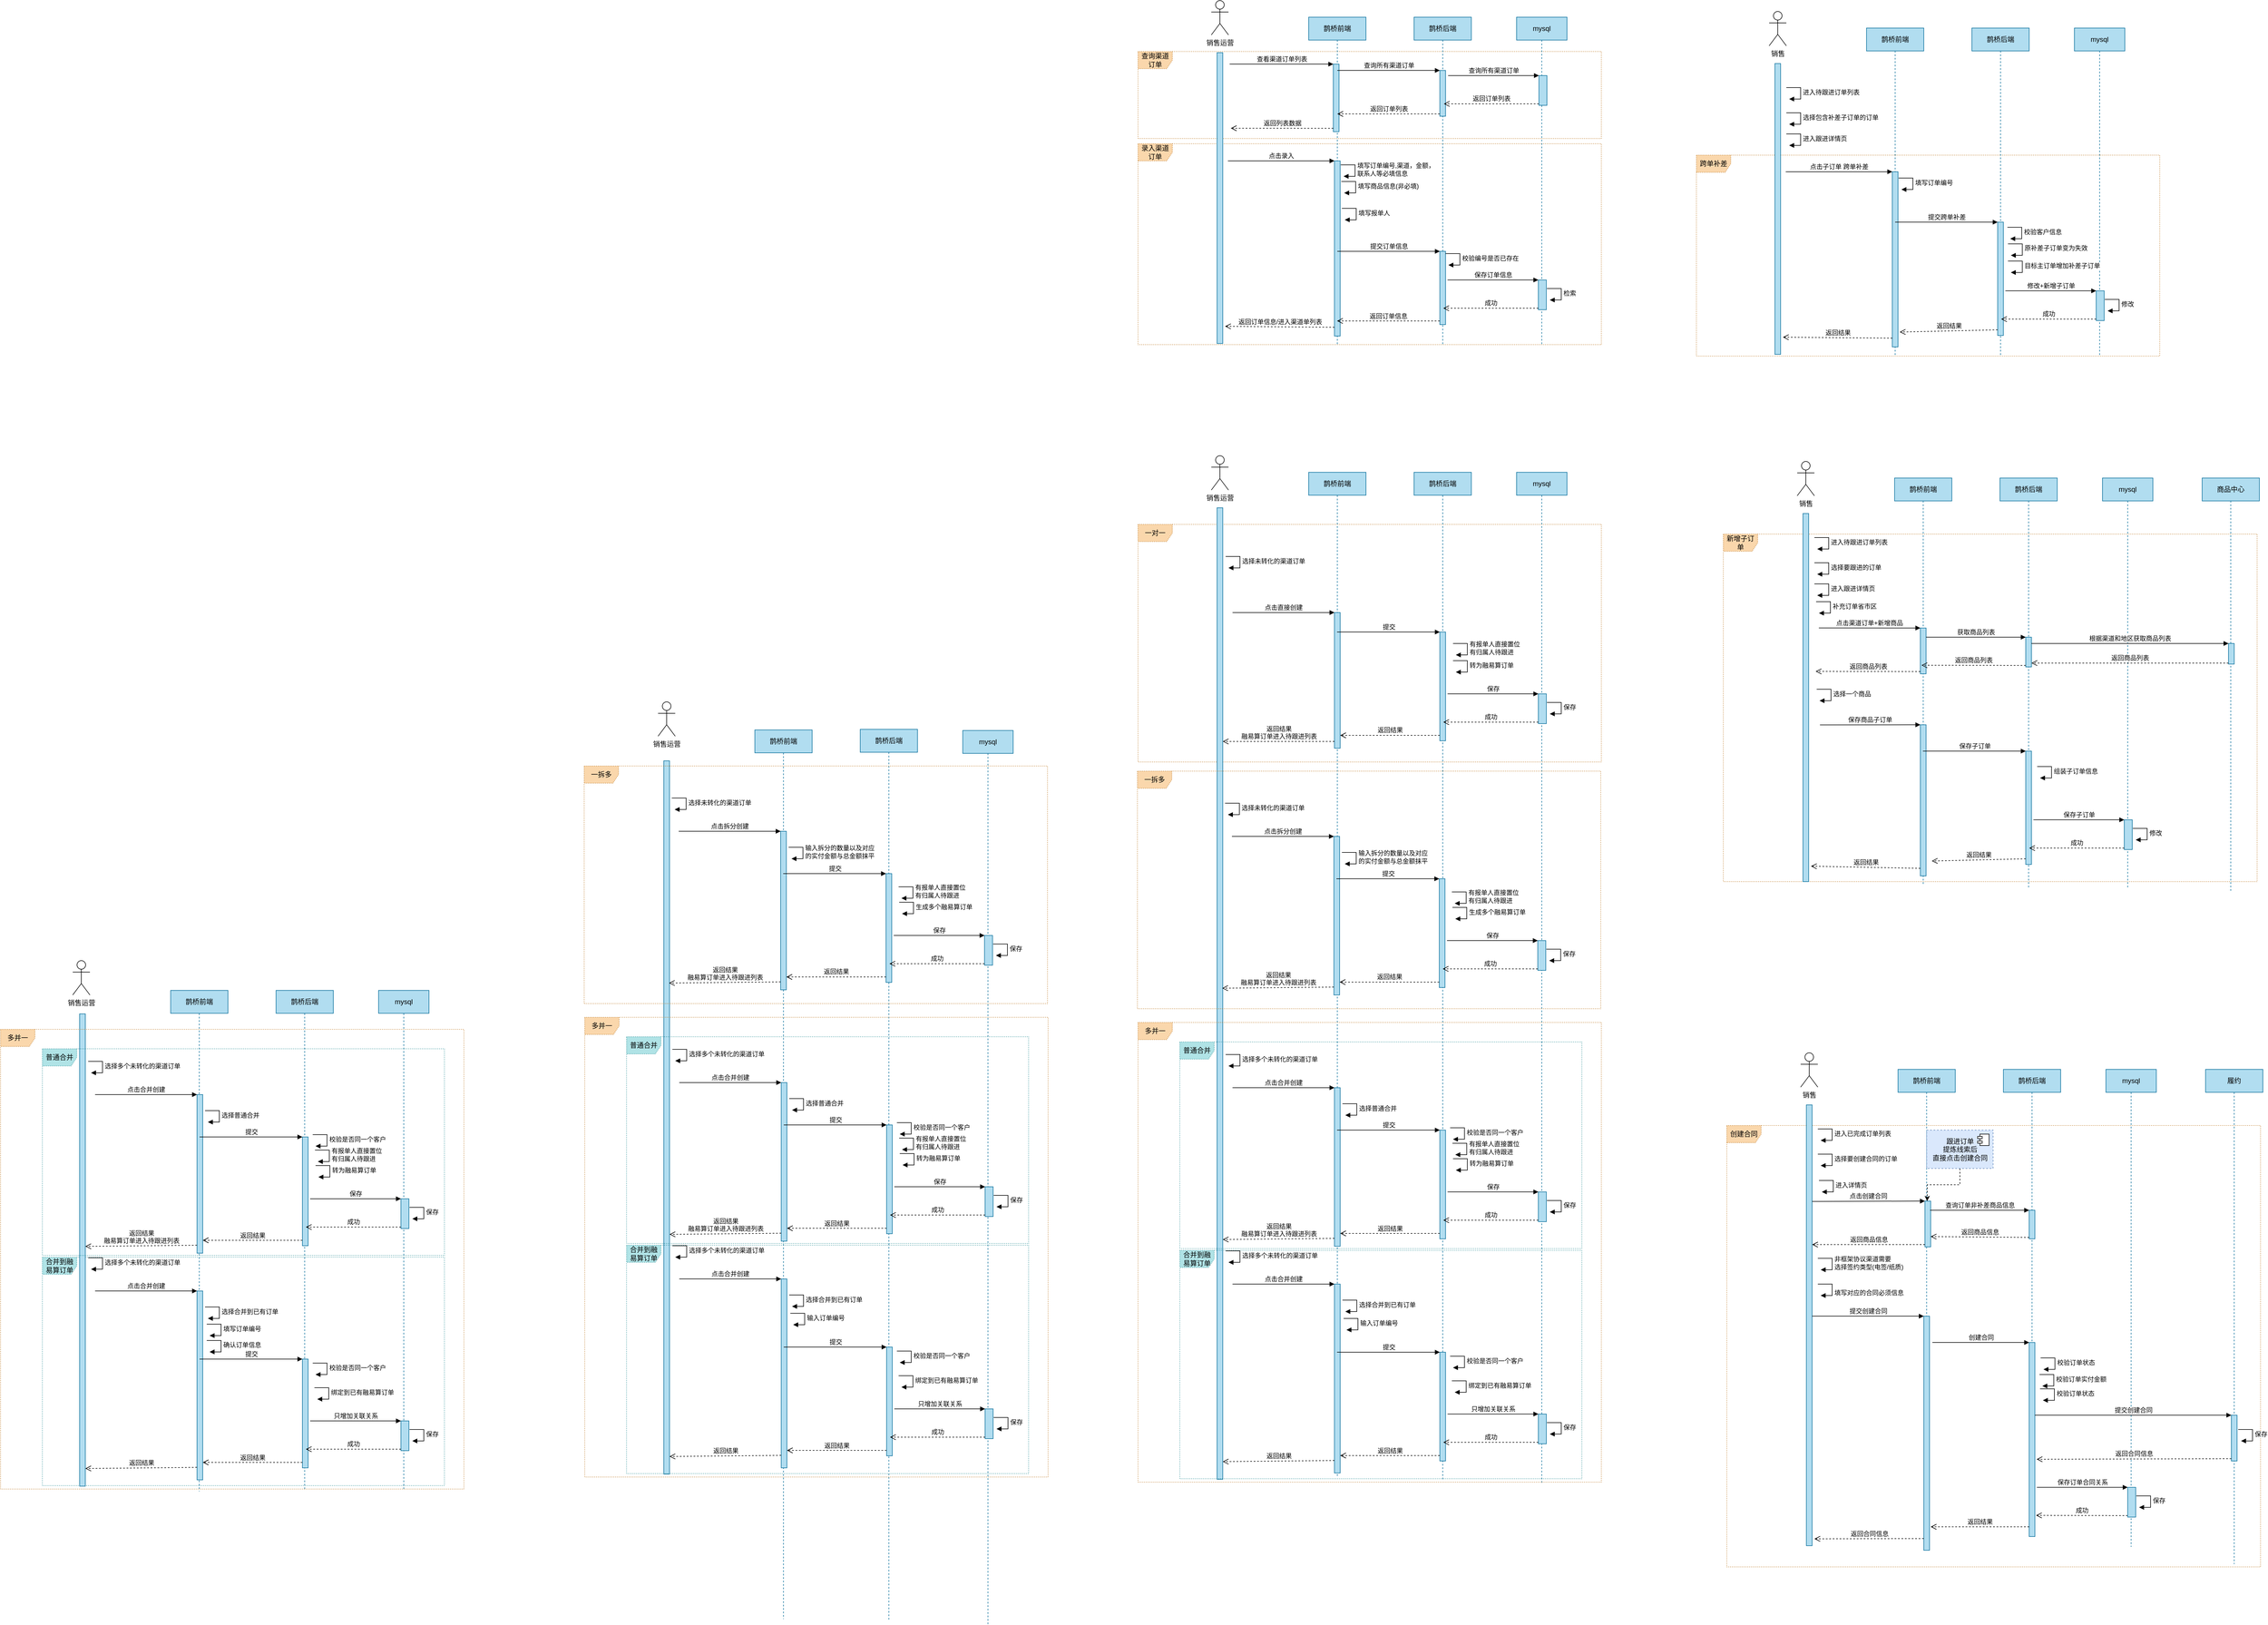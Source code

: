 <mxfile version="14.1.8" type="github">
  <diagram id="bf80UPLbCTyl_fY6sAvL" name="第 1 页">
    <mxGraphModel dx="3963" dy="1614" grid="0" gridSize="10" guides="1" tooltips="1" connect="1" arrows="1" fold="1" page="0" pageScale="1" pageWidth="827" pageHeight="1169" math="0" shadow="0">
      <root>
        <mxCell id="0" />
        <mxCell id="1" parent="0" />
        <mxCell id="e-44g8FwVzKqQIyxse7l-395" value="合并到融易算订单" style="shape=umlFrame;whiteSpace=wrap;html=1;shadow=0;dashed=1;dashPattern=1 2;fillColor=#b0e3e6;strokeColor=#0e8088;" vertex="1" parent="1">
          <mxGeometry x="-2144" y="1734" width="702" height="399" as="geometry" />
        </mxCell>
        <mxCell id="e-44g8FwVzKqQIyxse7l-182" value="新增子订单" style="shape=umlFrame;whiteSpace=wrap;html=1;fillColor=#fad7ac;strokeColor=#b46504;dashed=1;shadow=0;dashPattern=1 2;" vertex="1" parent="1">
          <mxGeometry x="791" y="471" width="932" height="607" as="geometry" />
        </mxCell>
        <mxCell id="e-44g8FwVzKqQIyxse7l-46" value="一对一" style="shape=umlFrame;whiteSpace=wrap;html=1;fillColor=#fad7ac;strokeColor=#b46504;dashed=1;shadow=0;dashPattern=1 2;" vertex="1" parent="1">
          <mxGeometry x="-231" y="454" width="809" height="415" as="geometry" />
        </mxCell>
        <mxCell id="e-44g8FwVzKqQIyxse7l-43" value="录入渠道订单" style="shape=umlFrame;whiteSpace=wrap;html=1;fillColor=#fad7ac;strokeColor=#b46504;dashed=1;shadow=0;dashPattern=1 2;" vertex="1" parent="1">
          <mxGeometry x="-231" y="-211" width="809" height="351" as="geometry" />
        </mxCell>
        <mxCell id="e-44g8FwVzKqQIyxse7l-45" value="查询渠道订单" style="shape=umlFrame;whiteSpace=wrap;html=1;fillColor=#fad7ac;strokeColor=#b46504;dashed=1;dashPattern=1 2;shadow=0;" vertex="1" parent="1">
          <mxGeometry x="-231" y="-372" width="809" height="152" as="geometry" />
        </mxCell>
        <mxCell id="e-44g8FwVzKqQIyxse7l-2" value="鹊桥前端" style="shape=umlLifeline;perimeter=lifelinePerimeter;whiteSpace=wrap;html=1;container=1;collapsible=0;recursiveResize=0;outlineConnect=0;fillColor=#b1ddf0;strokeColor=#10739e;" vertex="1" parent="1">
          <mxGeometry x="67" y="-432" width="100" height="573" as="geometry" />
        </mxCell>
        <mxCell id="e-44g8FwVzKqQIyxse7l-11" value="" style="html=1;points=[];perimeter=orthogonalPerimeter;fillColor=#b1ddf0;strokeColor=#10739e;" vertex="1" parent="e-44g8FwVzKqQIyxse7l-2">
          <mxGeometry x="45" y="251" width="10" height="306" as="geometry" />
        </mxCell>
        <mxCell id="e-44g8FwVzKqQIyxse7l-12" value="点击录入" style="html=1;verticalAlign=bottom;endArrow=block;entryX=0;entryY=0;" edge="1" target="e-44g8FwVzKqQIyxse7l-11" parent="e-44g8FwVzKqQIyxse7l-2">
          <mxGeometry relative="1" as="geometry">
            <mxPoint x="-141" y="251" as="sourcePoint" />
          </mxGeometry>
        </mxCell>
        <mxCell id="e-44g8FwVzKqQIyxse7l-17" value="" style="html=1;points=[];perimeter=orthogonalPerimeter;fillColor=#b1ddf0;strokeColor=#10739e;" vertex="1" parent="e-44g8FwVzKqQIyxse7l-2">
          <mxGeometry x="43" y="82" width="10" height="118" as="geometry" />
        </mxCell>
        <mxCell id="e-44g8FwVzKqQIyxse7l-18" value="查看渠道订单列表" style="html=1;verticalAlign=bottom;endArrow=block;entryX=0;entryY=0;" edge="1" target="e-44g8FwVzKqQIyxse7l-17" parent="e-44g8FwVzKqQIyxse7l-2">
          <mxGeometry relative="1" as="geometry">
            <mxPoint x="-138" y="82" as="sourcePoint" />
          </mxGeometry>
        </mxCell>
        <mxCell id="e-44g8FwVzKqQIyxse7l-19" value="返回列表数据" style="html=1;verticalAlign=bottom;endArrow=open;dashed=1;endSize=8;exitX=0;exitY=0.95;" edge="1" source="e-44g8FwVzKqQIyxse7l-17" parent="e-44g8FwVzKqQIyxse7l-2">
          <mxGeometry relative="1" as="geometry">
            <mxPoint x="-136" y="194" as="targetPoint" />
          </mxGeometry>
        </mxCell>
        <mxCell id="e-44g8FwVzKqQIyxse7l-3" value="鹊桥后端" style="shape=umlLifeline;perimeter=lifelinePerimeter;whiteSpace=wrap;html=1;container=1;collapsible=0;recursiveResize=0;outlineConnect=0;fillColor=#b1ddf0;strokeColor=#10739e;" vertex="1" parent="1">
          <mxGeometry x="251" y="-432" width="100" height="572" as="geometry" />
        </mxCell>
        <mxCell id="e-44g8FwVzKqQIyxse7l-20" value="" style="html=1;points=[];perimeter=orthogonalPerimeter;fillColor=#b1ddf0;strokeColor=#10739e;" vertex="1" parent="e-44g8FwVzKqQIyxse7l-3">
          <mxGeometry x="45" y="93" width="10" height="80" as="geometry" />
        </mxCell>
        <mxCell id="e-44g8FwVzKqQIyxse7l-34" value="" style="html=1;points=[];perimeter=orthogonalPerimeter;fillColor=#b1ddf0;strokeColor=#10739e;" vertex="1" parent="e-44g8FwVzKqQIyxse7l-3">
          <mxGeometry x="45" y="409" width="10" height="128" as="geometry" />
        </mxCell>
        <mxCell id="e-44g8FwVzKqQIyxse7l-4" value="" style="html=1;points=[];perimeter=orthogonalPerimeter;fillColor=#b1ddf0;strokeColor=#10739e;" vertex="1" parent="1">
          <mxGeometry x="-93" y="-370" width="10" height="508" as="geometry" />
        </mxCell>
        <mxCell id="e-44g8FwVzKqQIyxse7l-5" value="销售运营" style="shape=umlActor;verticalLabelPosition=bottom;verticalAlign=top;html=1;" vertex="1" parent="1">
          <mxGeometry x="-103" y="-461" width="30" height="60" as="geometry" />
        </mxCell>
        <mxCell id="e-44g8FwVzKqQIyxse7l-14" value="mysql" style="shape=umlLifeline;perimeter=lifelinePerimeter;whiteSpace=wrap;html=1;container=1;collapsible=0;recursiveResize=0;outlineConnect=0;fillColor=#b1ddf0;strokeColor=#10739e;" vertex="1" parent="1">
          <mxGeometry x="430" y="-432" width="88" height="573" as="geometry" />
        </mxCell>
        <mxCell id="e-44g8FwVzKqQIyxse7l-15" value="查看订单管理订单列表" style="html=1;verticalAlign=bottom;endArrow=block;entryX=0;entryY=0;" edge="1" parent="e-44g8FwVzKqQIyxse7l-14">
          <mxGeometry relative="1" as="geometry">
            <mxPoint x="-401" y="654" as="sourcePoint" />
          </mxGeometry>
        </mxCell>
        <mxCell id="e-44g8FwVzKqQIyxse7l-39" value="" style="html=1;points=[];perimeter=orthogonalPerimeter;fillColor=#b1ddf0;strokeColor=#10739e;" vertex="1" parent="e-44g8FwVzKqQIyxse7l-14">
          <mxGeometry x="38" y="459" width="14" height="52" as="geometry" />
        </mxCell>
        <mxCell id="e-44g8FwVzKqQIyxse7l-40" value="保存订单信息" style="html=1;verticalAlign=bottom;endArrow=block;entryX=0;entryY=0;" edge="1" parent="e-44g8FwVzKqQIyxse7l-14" target="e-44g8FwVzKqQIyxse7l-39">
          <mxGeometry relative="1" as="geometry">
            <mxPoint x="-120.5" y="459" as="sourcePoint" />
          </mxGeometry>
        </mxCell>
        <mxCell id="e-44g8FwVzKqQIyxse7l-41" value="成功" style="html=1;verticalAlign=bottom;endArrow=open;dashed=1;endSize=8;exitX=0;exitY=0.95;" edge="1" parent="e-44g8FwVzKqQIyxse7l-14" source="e-44g8FwVzKqQIyxse7l-39">
          <mxGeometry relative="1" as="geometry">
            <mxPoint x="-128" y="508.4" as="targetPoint" />
          </mxGeometry>
        </mxCell>
        <mxCell id="e-44g8FwVzKqQIyxse7l-21" value="查询所有渠道订单" style="html=1;verticalAlign=bottom;endArrow=block;entryX=0;entryY=0;" edge="1" target="e-44g8FwVzKqQIyxse7l-20" parent="1" source="e-44g8FwVzKqQIyxse7l-2">
          <mxGeometry relative="1" as="geometry">
            <mxPoint x="226" y="-349" as="sourcePoint" />
          </mxGeometry>
        </mxCell>
        <mxCell id="e-44g8FwVzKqQIyxse7l-22" value="返回订单列表" style="html=1;verticalAlign=bottom;endArrow=open;dashed=1;endSize=8;exitX=0;exitY=0.95;" edge="1" source="e-44g8FwVzKqQIyxse7l-20" parent="1" target="e-44g8FwVzKqQIyxse7l-2">
          <mxGeometry relative="1" as="geometry">
            <mxPoint x="226" y="-273" as="targetPoint" />
          </mxGeometry>
        </mxCell>
        <mxCell id="e-44g8FwVzKqQIyxse7l-23" value="" style="html=1;points=[];perimeter=orthogonalPerimeter;fillColor=#b1ddf0;strokeColor=#10739e;" vertex="1" parent="1">
          <mxGeometry x="469" y="-330" width="14" height="52" as="geometry" />
        </mxCell>
        <mxCell id="e-44g8FwVzKqQIyxse7l-24" value="查询所有渠道订单" style="html=1;verticalAlign=bottom;endArrow=block;entryX=0;entryY=0;" edge="1" parent="1" target="e-44g8FwVzKqQIyxse7l-23">
          <mxGeometry relative="1" as="geometry">
            <mxPoint x="310.5" y="-330" as="sourcePoint" />
          </mxGeometry>
        </mxCell>
        <mxCell id="e-44g8FwVzKqQIyxse7l-25" value="返回订单列表" style="html=1;verticalAlign=bottom;endArrow=open;dashed=1;endSize=8;exitX=0;exitY=0.95;" edge="1" parent="1" source="e-44g8FwVzKqQIyxse7l-23">
          <mxGeometry relative="1" as="geometry">
            <mxPoint x="303" y="-280.6" as="targetPoint" />
          </mxGeometry>
        </mxCell>
        <mxCell id="e-44g8FwVzKqQIyxse7l-30" value="填写订单编号,渠道，金额，&lt;br&gt;联系人等必填信息" style="edgeStyle=orthogonalEdgeStyle;html=1;align=left;spacingLeft=2;endArrow=block;rounded=0;entryX=1;entryY=0;" edge="1" parent="1">
          <mxGeometry relative="1" as="geometry">
            <mxPoint x="123" y="-174" as="sourcePoint" />
            <Array as="points">
              <mxPoint x="148" y="-174" />
            </Array>
            <mxPoint x="128" y="-154" as="targetPoint" />
          </mxGeometry>
        </mxCell>
        <mxCell id="e-44g8FwVzKqQIyxse7l-31" value="填写商品信息(非必填)" style="edgeStyle=orthogonalEdgeStyle;html=1;align=left;spacingLeft=2;endArrow=block;rounded=0;entryX=1;entryY=0;" edge="1" parent="1">
          <mxGeometry relative="1" as="geometry">
            <mxPoint x="124" y="-145" as="sourcePoint" />
            <Array as="points">
              <mxPoint x="149" y="-145" />
            </Array>
            <mxPoint x="129" y="-125" as="targetPoint" />
          </mxGeometry>
        </mxCell>
        <mxCell id="e-44g8FwVzKqQIyxse7l-33" value="填写报单人" style="edgeStyle=orthogonalEdgeStyle;html=1;align=left;spacingLeft=2;endArrow=block;rounded=0;entryX=1;entryY=0;" edge="1" parent="1">
          <mxGeometry relative="1" as="geometry">
            <mxPoint x="125" y="-98" as="sourcePoint" />
            <Array as="points">
              <mxPoint x="150" y="-98" />
            </Array>
            <mxPoint x="130" y="-78" as="targetPoint" />
          </mxGeometry>
        </mxCell>
        <mxCell id="e-44g8FwVzKqQIyxse7l-13" value="返回订单信息/进入渠道单列表" style="html=1;verticalAlign=bottom;endArrow=open;dashed=1;endSize=8;exitX=0;exitY=0.95;" edge="1" source="e-44g8FwVzKqQIyxse7l-11" parent="1">
          <mxGeometry relative="1" as="geometry">
            <mxPoint x="-79" y="108" as="targetPoint" />
          </mxGeometry>
        </mxCell>
        <mxCell id="e-44g8FwVzKqQIyxse7l-36" value="返回订单信息" style="html=1;verticalAlign=bottom;endArrow=open;dashed=1;endSize=8;exitX=0;exitY=0.95;" edge="1" source="e-44g8FwVzKqQIyxse7l-34" parent="1">
          <mxGeometry relative="1" as="geometry">
            <mxPoint x="116.5" y="98.6" as="targetPoint" />
          </mxGeometry>
        </mxCell>
        <mxCell id="e-44g8FwVzKqQIyxse7l-35" value="提交订单信息" style="html=1;verticalAlign=bottom;endArrow=block;entryX=0;entryY=0;" edge="1" target="e-44g8FwVzKqQIyxse7l-34" parent="1" source="e-44g8FwVzKqQIyxse7l-2">
          <mxGeometry relative="1" as="geometry">
            <mxPoint x="226" y="-23" as="sourcePoint" />
          </mxGeometry>
        </mxCell>
        <mxCell id="e-44g8FwVzKqQIyxse7l-37" value="校验编号是否已存在" style="edgeStyle=orthogonalEdgeStyle;html=1;align=left;spacingLeft=2;endArrow=block;rounded=0;entryX=1;entryY=0;" edge="1" parent="1">
          <mxGeometry relative="1" as="geometry">
            <mxPoint x="306" y="-19" as="sourcePoint" />
            <Array as="points">
              <mxPoint x="331" y="-19" />
            </Array>
            <mxPoint x="311" y="1" as="targetPoint" />
          </mxGeometry>
        </mxCell>
        <mxCell id="e-44g8FwVzKqQIyxse7l-42" value="检索" style="edgeStyle=orthogonalEdgeStyle;html=1;align=left;spacingLeft=2;endArrow=block;rounded=0;entryX=1;entryY=0;" edge="1" parent="1">
          <mxGeometry relative="1" as="geometry">
            <mxPoint x="483" y="42" as="sourcePoint" />
            <Array as="points">
              <mxPoint x="508" y="42" />
            </Array>
            <mxPoint x="488" y="62" as="targetPoint" />
          </mxGeometry>
        </mxCell>
        <mxCell id="e-44g8FwVzKqQIyxse7l-48" value="鹊桥前端" style="shape=umlLifeline;perimeter=lifelinePerimeter;whiteSpace=wrap;html=1;container=1;collapsible=0;recursiveResize=0;outlineConnect=0;fillColor=#b1ddf0;strokeColor=#10739e;" vertex="1" parent="1">
          <mxGeometry x="67" y="363" width="100" height="1756" as="geometry" />
        </mxCell>
        <mxCell id="e-44g8FwVzKqQIyxse7l-49" value="" style="html=1;points=[];perimeter=orthogonalPerimeter;fillColor=#b1ddf0;strokeColor=#10739e;" vertex="1" parent="e-44g8FwVzKqQIyxse7l-48">
          <mxGeometry x="45" y="245" width="10" height="237" as="geometry" />
        </mxCell>
        <mxCell id="e-44g8FwVzKqQIyxse7l-54" value="鹊桥后端" style="shape=umlLifeline;perimeter=lifelinePerimeter;whiteSpace=wrap;html=1;container=1;collapsible=0;recursiveResize=0;outlineConnect=0;fillColor=#b1ddf0;strokeColor=#10739e;" vertex="1" parent="1">
          <mxGeometry x="251" y="363" width="100" height="1759" as="geometry" />
        </mxCell>
        <mxCell id="e-44g8FwVzKqQIyxse7l-56" value="" style="html=1;points=[];perimeter=orthogonalPerimeter;fillColor=#b1ddf0;strokeColor=#10739e;" vertex="1" parent="e-44g8FwVzKqQIyxse7l-54">
          <mxGeometry x="45" y="279" width="10" height="190" as="geometry" />
        </mxCell>
        <mxCell id="e-44g8FwVzKqQIyxse7l-57" value="" style="html=1;points=[];perimeter=orthogonalPerimeter;fillColor=#b1ddf0;strokeColor=#10739e;" vertex="1" parent="1">
          <mxGeometry x="-93" y="425" width="10" height="1697" as="geometry" />
        </mxCell>
        <mxCell id="e-44g8FwVzKqQIyxse7l-58" value="销售运营" style="shape=umlActor;verticalLabelPosition=bottom;verticalAlign=top;html=1;" vertex="1" parent="1">
          <mxGeometry x="-103" y="334" width="30" height="60" as="geometry" />
        </mxCell>
        <mxCell id="e-44g8FwVzKqQIyxse7l-59" value="mysql" style="shape=umlLifeline;perimeter=lifelinePerimeter;whiteSpace=wrap;html=1;container=1;collapsible=0;recursiveResize=0;outlineConnect=0;fillColor=#b1ddf0;strokeColor=#10739e;" vertex="1" parent="1">
          <mxGeometry x="430" y="363" width="88" height="1765" as="geometry" />
        </mxCell>
        <mxCell id="e-44g8FwVzKqQIyxse7l-60" value="查看订单管理订单列表" style="html=1;verticalAlign=bottom;endArrow=block;entryX=0;entryY=0;" edge="1" parent="e-44g8FwVzKqQIyxse7l-59">
          <mxGeometry relative="1" as="geometry">
            <mxPoint x="-401" y="654" as="sourcePoint" />
          </mxGeometry>
        </mxCell>
        <mxCell id="e-44g8FwVzKqQIyxse7l-61" value="" style="html=1;points=[];perimeter=orthogonalPerimeter;fillColor=#b1ddf0;strokeColor=#10739e;" vertex="1" parent="e-44g8FwVzKqQIyxse7l-59">
          <mxGeometry x="38" y="387" width="14" height="52" as="geometry" />
        </mxCell>
        <mxCell id="e-44g8FwVzKqQIyxse7l-62" value="保存" style="html=1;verticalAlign=bottom;endArrow=block;entryX=0;entryY=0;" edge="1" parent="e-44g8FwVzKqQIyxse7l-59" target="e-44g8FwVzKqQIyxse7l-61">
          <mxGeometry relative="1" as="geometry">
            <mxPoint x="-120.5" y="387" as="sourcePoint" />
          </mxGeometry>
        </mxCell>
        <mxCell id="e-44g8FwVzKqQIyxse7l-63" value="成功" style="html=1;verticalAlign=bottom;endArrow=open;dashed=1;endSize=8;exitX=0;exitY=0.95;" edge="1" parent="e-44g8FwVzKqQIyxse7l-59" source="e-44g8FwVzKqQIyxse7l-61">
          <mxGeometry relative="1" as="geometry">
            <mxPoint x="-128" y="436.4" as="targetPoint" />
          </mxGeometry>
        </mxCell>
        <mxCell id="e-44g8FwVzKqQIyxse7l-72" value="返回结果&lt;br&gt;融易算订单进入待跟进列表" style="html=1;verticalAlign=bottom;endArrow=open;dashed=1;endSize=8;exitX=0;exitY=0.95;" edge="1" parent="1" source="e-44g8FwVzKqQIyxse7l-49" target="e-44g8FwVzKqQIyxse7l-57">
          <mxGeometry relative="1" as="geometry">
            <mxPoint x="-79" y="773" as="targetPoint" />
          </mxGeometry>
        </mxCell>
        <mxCell id="e-44g8FwVzKqQIyxse7l-73" value="返回结果" style="html=1;verticalAlign=bottom;endArrow=open;dashed=1;endSize=8;exitX=0;exitY=0.95;" edge="1" parent="1" source="e-44g8FwVzKqQIyxse7l-56" target="e-44g8FwVzKqQIyxse7l-49">
          <mxGeometry relative="1" as="geometry">
            <mxPoint x="116.5" y="763.6" as="targetPoint" />
          </mxGeometry>
        </mxCell>
        <mxCell id="e-44g8FwVzKqQIyxse7l-74" value="提交" style="html=1;verticalAlign=bottom;endArrow=block;entryX=0;entryY=0;" edge="1" parent="1" target="e-44g8FwVzKqQIyxse7l-56">
          <mxGeometry relative="1" as="geometry">
            <mxPoint x="116.5" y="642" as="sourcePoint" />
          </mxGeometry>
        </mxCell>
        <mxCell id="e-44g8FwVzKqQIyxse7l-75" value="选择未转化的渠道订单" style="edgeStyle=orthogonalEdgeStyle;html=1;align=left;spacingLeft=2;endArrow=block;rounded=0;entryX=1;entryY=0;" edge="1" parent="1">
          <mxGeometry relative="1" as="geometry">
            <mxPoint x="-78" y="510" as="sourcePoint" />
            <Array as="points">
              <mxPoint x="-53" y="510" />
            </Array>
            <mxPoint x="-73" y="530" as="targetPoint" />
          </mxGeometry>
        </mxCell>
        <mxCell id="e-44g8FwVzKqQIyxse7l-76" value="保存" style="edgeStyle=orthogonalEdgeStyle;html=1;align=left;spacingLeft=2;endArrow=block;rounded=0;entryX=1;entryY=0;" edge="1" parent="1">
          <mxGeometry relative="1" as="geometry">
            <mxPoint x="483" y="765" as="sourcePoint" />
            <Array as="points">
              <mxPoint x="508" y="765" />
            </Array>
            <mxPoint x="488" y="785" as="targetPoint" />
          </mxGeometry>
        </mxCell>
        <mxCell id="e-44g8FwVzKqQIyxse7l-50" value="点击直接创建" style="html=1;verticalAlign=bottom;endArrow=block;entryX=0;entryY=0;exitX=0.204;exitY=0.371;exitDx=0;exitDy=0;exitPerimeter=0;" edge="1" parent="1" target="e-44g8FwVzKqQIyxse7l-49" source="e-44g8FwVzKqQIyxse7l-46">
          <mxGeometry relative="1" as="geometry">
            <mxPoint x="-74" y="484" as="sourcePoint" />
          </mxGeometry>
        </mxCell>
        <mxCell id="e-44g8FwVzKqQIyxse7l-80" value="转为融易算订单" style="edgeStyle=orthogonalEdgeStyle;html=1;align=left;spacingLeft=2;endArrow=block;rounded=0;entryX=1;entryY=0;" edge="1" parent="1">
          <mxGeometry relative="1" as="geometry">
            <mxPoint x="319" y="692" as="sourcePoint" />
            <Array as="points">
              <mxPoint x="344" y="692" />
            </Array>
            <mxPoint x="324" y="712" as="targetPoint" />
          </mxGeometry>
        </mxCell>
        <mxCell id="e-44g8FwVzKqQIyxse7l-81" value="有报单人直接置位&lt;br&gt;有归属人待跟进" style="edgeStyle=orthogonalEdgeStyle;html=1;align=left;spacingLeft=2;endArrow=block;rounded=0;entryX=1;entryY=0;" edge="1" parent="1">
          <mxGeometry relative="1" as="geometry">
            <mxPoint x="319" y="662" as="sourcePoint" />
            <Array as="points">
              <mxPoint x="344" y="662" />
            </Array>
            <mxPoint x="324" y="682" as="targetPoint" />
          </mxGeometry>
        </mxCell>
        <mxCell id="e-44g8FwVzKqQIyxse7l-96" value="一拆多" style="shape=umlFrame;whiteSpace=wrap;html=1;fillColor=#fad7ac;strokeColor=#b46504;dashed=1;shadow=0;dashPattern=1 2;" vertex="1" parent="1">
          <mxGeometry x="-232" y="885" width="809" height="415" as="geometry" />
        </mxCell>
        <mxCell id="e-44g8FwVzKqQIyxse7l-97" value="" style="html=1;points=[];perimeter=orthogonalPerimeter;fillColor=#b1ddf0;strokeColor=#10739e;" vertex="1" parent="1">
          <mxGeometry x="111" y="999" width="10" height="277" as="geometry" />
        </mxCell>
        <mxCell id="e-44g8FwVzKqQIyxse7l-98" value="" style="html=1;points=[];perimeter=orthogonalPerimeter;fillColor=#b1ddf0;strokeColor=#10739e;" vertex="1" parent="1">
          <mxGeometry x="295" y="1073" width="10" height="190" as="geometry" />
        </mxCell>
        <mxCell id="e-44g8FwVzKqQIyxse7l-99" value="" style="html=1;points=[];perimeter=orthogonalPerimeter;fillColor=#b1ddf0;strokeColor=#10739e;" vertex="1" parent="1">
          <mxGeometry x="467" y="1181" width="14" height="52" as="geometry" />
        </mxCell>
        <mxCell id="e-44g8FwVzKqQIyxse7l-100" value="保存" style="html=1;verticalAlign=bottom;endArrow=block;entryX=0;entryY=0;" edge="1" parent="1" target="e-44g8FwVzKqQIyxse7l-99">
          <mxGeometry relative="1" as="geometry">
            <mxPoint x="308.5" y="1181" as="sourcePoint" />
          </mxGeometry>
        </mxCell>
        <mxCell id="e-44g8FwVzKqQIyxse7l-101" value="成功" style="html=1;verticalAlign=bottom;endArrow=open;dashed=1;endSize=8;exitX=0;exitY=0.95;" edge="1" parent="1" source="e-44g8FwVzKqQIyxse7l-99">
          <mxGeometry relative="1" as="geometry">
            <mxPoint x="301" y="1230.4" as="targetPoint" />
          </mxGeometry>
        </mxCell>
        <mxCell id="e-44g8FwVzKqQIyxse7l-102" value="返回结果&lt;br&gt;融易算订单进入待跟进列表" style="html=1;verticalAlign=bottom;endArrow=open;dashed=1;endSize=8;exitX=0;exitY=0.95;" edge="1" parent="1" source="e-44g8FwVzKqQIyxse7l-97">
          <mxGeometry relative="1" as="geometry">
            <mxPoint x="-84" y="1264.15" as="targetPoint" />
          </mxGeometry>
        </mxCell>
        <mxCell id="e-44g8FwVzKqQIyxse7l-103" value="返回结果" style="html=1;verticalAlign=bottom;endArrow=open;dashed=1;endSize=8;exitX=0;exitY=0.95;" edge="1" parent="1" source="e-44g8FwVzKqQIyxse7l-98" target="e-44g8FwVzKqQIyxse7l-97">
          <mxGeometry relative="1" as="geometry">
            <mxPoint x="115.5" y="1194.6" as="targetPoint" />
          </mxGeometry>
        </mxCell>
        <mxCell id="e-44g8FwVzKqQIyxse7l-104" value="提交" style="html=1;verticalAlign=bottom;endArrow=block;entryX=0;entryY=0;" edge="1" parent="1" target="e-44g8FwVzKqQIyxse7l-98">
          <mxGeometry relative="1" as="geometry">
            <mxPoint x="115.5" y="1073" as="sourcePoint" />
          </mxGeometry>
        </mxCell>
        <mxCell id="e-44g8FwVzKqQIyxse7l-105" value="选择未转化的渠道订单" style="edgeStyle=orthogonalEdgeStyle;html=1;align=left;spacingLeft=2;endArrow=block;rounded=0;entryX=1;entryY=0;" edge="1" parent="1">
          <mxGeometry relative="1" as="geometry">
            <mxPoint x="-79" y="941" as="sourcePoint" />
            <Array as="points">
              <mxPoint x="-54" y="941" />
            </Array>
            <mxPoint x="-74" y="961" as="targetPoint" />
          </mxGeometry>
        </mxCell>
        <mxCell id="e-44g8FwVzKqQIyxse7l-106" value="保存" style="edgeStyle=orthogonalEdgeStyle;html=1;align=left;spacingLeft=2;endArrow=block;rounded=0;entryX=1;entryY=0;" edge="1" parent="1">
          <mxGeometry relative="1" as="geometry">
            <mxPoint x="482" y="1196" as="sourcePoint" />
            <Array as="points">
              <mxPoint x="507" y="1196" />
            </Array>
            <mxPoint x="487" y="1216" as="targetPoint" />
          </mxGeometry>
        </mxCell>
        <mxCell id="e-44g8FwVzKqQIyxse7l-107" value="点击拆分创建" style="html=1;verticalAlign=bottom;endArrow=block;entryX=0;entryY=0;" edge="1" parent="1" target="e-44g8FwVzKqQIyxse7l-97">
          <mxGeometry relative="1" as="geometry">
            <mxPoint x="-67" y="999" as="sourcePoint" />
          </mxGeometry>
        </mxCell>
        <mxCell id="e-44g8FwVzKqQIyxse7l-108" value="生成多个融易算订单" style="edgeStyle=orthogonalEdgeStyle;html=1;align=left;spacingLeft=2;endArrow=block;rounded=0;entryX=1;entryY=0;" edge="1" parent="1">
          <mxGeometry relative="1" as="geometry">
            <mxPoint x="318" y="1123" as="sourcePoint" />
            <Array as="points">
              <mxPoint x="343" y="1123" />
            </Array>
            <mxPoint x="323" y="1143" as="targetPoint" />
          </mxGeometry>
        </mxCell>
        <mxCell id="e-44g8FwVzKqQIyxse7l-109" value="输入拆分的数量以及对应&lt;br&gt;的实付金额与总金额抹平" style="edgeStyle=orthogonalEdgeStyle;html=1;align=left;spacingLeft=2;endArrow=block;rounded=0;entryX=1;entryY=0;" edge="1" parent="1">
          <mxGeometry relative="1" as="geometry">
            <mxPoint x="125" y="1027" as="sourcePoint" />
            <Array as="points">
              <mxPoint x="150" y="1027" />
            </Array>
            <mxPoint x="130" y="1047" as="targetPoint" />
          </mxGeometry>
        </mxCell>
        <mxCell id="e-44g8FwVzKqQIyxse7l-110" value="有报单人直接置位&lt;br&gt;有归属人待跟进" style="edgeStyle=orthogonalEdgeStyle;html=1;align=left;spacingLeft=2;endArrow=block;rounded=0;entryX=1;entryY=0;" edge="1" parent="1">
          <mxGeometry relative="1" as="geometry">
            <mxPoint x="317" y="1096" as="sourcePoint" />
            <Array as="points">
              <mxPoint x="342" y="1096" />
            </Array>
            <mxPoint x="322" y="1116" as="targetPoint" />
          </mxGeometry>
        </mxCell>
        <mxCell id="e-44g8FwVzKqQIyxse7l-111" value="多并一" style="shape=umlFrame;whiteSpace=wrap;html=1;fillColor=#fad7ac;strokeColor=#b46504;dashed=1;shadow=0;dashPattern=1 2;" vertex="1" parent="1">
          <mxGeometry x="-231" y="1324" width="809" height="803" as="geometry" />
        </mxCell>
        <mxCell id="e-44g8FwVzKqQIyxse7l-112" value="" style="html=1;points=[];perimeter=orthogonalPerimeter;fillColor=#b1ddf0;strokeColor=#10739e;" vertex="1" parent="1">
          <mxGeometry x="112" y="1438" width="10" height="277" as="geometry" />
        </mxCell>
        <mxCell id="e-44g8FwVzKqQIyxse7l-113" value="" style="html=1;points=[];perimeter=orthogonalPerimeter;fillColor=#b1ddf0;strokeColor=#10739e;" vertex="1" parent="1">
          <mxGeometry x="296" y="1512" width="10" height="190" as="geometry" />
        </mxCell>
        <mxCell id="e-44g8FwVzKqQIyxse7l-114" value="" style="html=1;points=[];perimeter=orthogonalPerimeter;fillColor=#b1ddf0;strokeColor=#10739e;" vertex="1" parent="1">
          <mxGeometry x="468" y="1620" width="14" height="52" as="geometry" />
        </mxCell>
        <mxCell id="e-44g8FwVzKqQIyxse7l-115" value="保存" style="html=1;verticalAlign=bottom;endArrow=block;entryX=0;entryY=0;" edge="1" parent="1" target="e-44g8FwVzKqQIyxse7l-114">
          <mxGeometry relative="1" as="geometry">
            <mxPoint x="309.5" y="1620" as="sourcePoint" />
          </mxGeometry>
        </mxCell>
        <mxCell id="e-44g8FwVzKqQIyxse7l-116" value="成功" style="html=1;verticalAlign=bottom;endArrow=open;dashed=1;endSize=8;exitX=0;exitY=0.95;" edge="1" parent="1" source="e-44g8FwVzKqQIyxse7l-114">
          <mxGeometry relative="1" as="geometry">
            <mxPoint x="302" y="1669.4" as="targetPoint" />
          </mxGeometry>
        </mxCell>
        <mxCell id="e-44g8FwVzKqQIyxse7l-117" value="返回结果&lt;br&gt;融易算订单进入待跟进列表" style="html=1;verticalAlign=bottom;endArrow=open;dashed=1;endSize=8;exitX=0;exitY=0.95;" edge="1" parent="1" source="e-44g8FwVzKqQIyxse7l-112">
          <mxGeometry relative="1" as="geometry">
            <mxPoint x="-83" y="1703.15" as="targetPoint" />
          </mxGeometry>
        </mxCell>
        <mxCell id="e-44g8FwVzKqQIyxse7l-118" value="返回结果" style="html=1;verticalAlign=bottom;endArrow=open;dashed=1;endSize=8;exitX=0;exitY=0.95;" edge="1" parent="1" source="e-44g8FwVzKqQIyxse7l-113" target="e-44g8FwVzKqQIyxse7l-112">
          <mxGeometry relative="1" as="geometry">
            <mxPoint x="116.5" y="1633.6" as="targetPoint" />
          </mxGeometry>
        </mxCell>
        <mxCell id="e-44g8FwVzKqQIyxse7l-119" value="提交" style="html=1;verticalAlign=bottom;endArrow=block;entryX=0;entryY=0;" edge="1" parent="1" target="e-44g8FwVzKqQIyxse7l-113">
          <mxGeometry relative="1" as="geometry">
            <mxPoint x="116.5" y="1512" as="sourcePoint" />
          </mxGeometry>
        </mxCell>
        <mxCell id="e-44g8FwVzKqQIyxse7l-120" value="选择多个未转化的渠道订单" style="edgeStyle=orthogonalEdgeStyle;html=1;align=left;spacingLeft=2;endArrow=block;rounded=0;entryX=1;entryY=0;" edge="1" parent="1">
          <mxGeometry relative="1" as="geometry">
            <mxPoint x="-78" y="1380" as="sourcePoint" />
            <Array as="points">
              <mxPoint x="-53" y="1380" />
            </Array>
            <mxPoint x="-73" y="1400" as="targetPoint" />
          </mxGeometry>
        </mxCell>
        <mxCell id="e-44g8FwVzKqQIyxse7l-121" value="保存" style="edgeStyle=orthogonalEdgeStyle;html=1;align=left;spacingLeft=2;endArrow=block;rounded=0;entryX=1;entryY=0;" edge="1" parent="1">
          <mxGeometry relative="1" as="geometry">
            <mxPoint x="483" y="1635" as="sourcePoint" />
            <Array as="points">
              <mxPoint x="508" y="1635" />
            </Array>
            <mxPoint x="488" y="1655" as="targetPoint" />
          </mxGeometry>
        </mxCell>
        <mxCell id="e-44g8FwVzKqQIyxse7l-122" value="点击合并创建" style="html=1;verticalAlign=bottom;endArrow=block;entryX=0;entryY=0;" edge="1" parent="1" target="e-44g8FwVzKqQIyxse7l-112">
          <mxGeometry relative="1" as="geometry">
            <mxPoint x="-66" y="1438" as="sourcePoint" />
          </mxGeometry>
        </mxCell>
        <mxCell id="e-44g8FwVzKqQIyxse7l-123" value="转为融易算订单" style="edgeStyle=orthogonalEdgeStyle;html=1;align=left;spacingLeft=2;endArrow=block;rounded=0;entryX=1;entryY=0;" edge="1" parent="1">
          <mxGeometry relative="1" as="geometry">
            <mxPoint x="319" y="1562" as="sourcePoint" />
            <Array as="points">
              <mxPoint x="344" y="1562" />
            </Array>
            <mxPoint x="324" y="1582" as="targetPoint" />
          </mxGeometry>
        </mxCell>
        <mxCell id="e-44g8FwVzKqQIyxse7l-124" value="选择普通合并" style="edgeStyle=orthogonalEdgeStyle;html=1;align=left;spacingLeft=2;endArrow=block;rounded=0;entryX=1;entryY=0;" edge="1" parent="1">
          <mxGeometry relative="1" as="geometry">
            <mxPoint x="126" y="1466" as="sourcePoint" />
            <Array as="points">
              <mxPoint x="151" y="1466" />
            </Array>
            <mxPoint x="131" y="1486" as="targetPoint" />
          </mxGeometry>
        </mxCell>
        <mxCell id="e-44g8FwVzKqQIyxse7l-125" value="有报单人直接置位&lt;br&gt;有归属人待跟进" style="edgeStyle=orthogonalEdgeStyle;html=1;align=left;spacingLeft=2;endArrow=block;rounded=0;entryX=1;entryY=0;" edge="1" parent="1">
          <mxGeometry relative="1" as="geometry">
            <mxPoint x="318" y="1535" as="sourcePoint" />
            <Array as="points">
              <mxPoint x="343" y="1535" />
            </Array>
            <mxPoint x="323" y="1555" as="targetPoint" />
          </mxGeometry>
        </mxCell>
        <mxCell id="e-44g8FwVzKqQIyxse7l-126" value="校验是否同一个客户" style="edgeStyle=orthogonalEdgeStyle;html=1;align=left;spacingLeft=2;endArrow=block;rounded=0;entryX=1;entryY=0;" edge="1" parent="1">
          <mxGeometry relative="1" as="geometry">
            <mxPoint x="314" y="1508" as="sourcePoint" />
            <Array as="points">
              <mxPoint x="339" y="1508" />
            </Array>
            <mxPoint x="319" y="1528" as="targetPoint" />
          </mxGeometry>
        </mxCell>
        <mxCell id="e-44g8FwVzKqQIyxse7l-129" value="" style="html=1;points=[];perimeter=orthogonalPerimeter;fillColor=#b1ddf0;strokeColor=#10739e;" vertex="1" parent="1">
          <mxGeometry x="112" y="1781" width="10" height="330" as="geometry" />
        </mxCell>
        <mxCell id="e-44g8FwVzKqQIyxse7l-130" value="" style="html=1;points=[];perimeter=orthogonalPerimeter;fillColor=#b1ddf0;strokeColor=#10739e;" vertex="1" parent="1">
          <mxGeometry x="296" y="1900" width="10" height="190" as="geometry" />
        </mxCell>
        <mxCell id="e-44g8FwVzKqQIyxse7l-131" value="" style="html=1;points=[];perimeter=orthogonalPerimeter;fillColor=#b1ddf0;strokeColor=#10739e;" vertex="1" parent="1">
          <mxGeometry x="468" y="2008" width="14" height="52" as="geometry" />
        </mxCell>
        <mxCell id="e-44g8FwVzKqQIyxse7l-132" value="只增加关联关系" style="html=1;verticalAlign=bottom;endArrow=block;entryX=0;entryY=0;" edge="1" parent="1" target="e-44g8FwVzKqQIyxse7l-131">
          <mxGeometry relative="1" as="geometry">
            <mxPoint x="309.5" y="2008" as="sourcePoint" />
          </mxGeometry>
        </mxCell>
        <mxCell id="e-44g8FwVzKqQIyxse7l-133" value="成功" style="html=1;verticalAlign=bottom;endArrow=open;dashed=1;endSize=8;exitX=0;exitY=0.95;" edge="1" parent="1" source="e-44g8FwVzKqQIyxse7l-131">
          <mxGeometry relative="1" as="geometry">
            <mxPoint x="302" y="2057.4" as="targetPoint" />
          </mxGeometry>
        </mxCell>
        <mxCell id="e-44g8FwVzKqQIyxse7l-134" value="返回结果" style="html=1;verticalAlign=bottom;endArrow=open;dashed=1;endSize=8;exitX=0;exitY=0.95;" edge="1" parent="1">
          <mxGeometry relative="1" as="geometry">
            <mxPoint x="-83" y="2091.15" as="targetPoint" />
            <mxPoint x="112" y="2089.15" as="sourcePoint" />
          </mxGeometry>
        </mxCell>
        <mxCell id="e-44g8FwVzKqQIyxse7l-135" value="返回结果" style="html=1;verticalAlign=bottom;endArrow=open;dashed=1;endSize=8;exitX=0;exitY=0.95;" edge="1" parent="1" source="e-44g8FwVzKqQIyxse7l-130">
          <mxGeometry relative="1" as="geometry">
            <mxPoint x="122" y="2080.5" as="targetPoint" />
          </mxGeometry>
        </mxCell>
        <mxCell id="e-44g8FwVzKqQIyxse7l-136" value="提交" style="html=1;verticalAlign=bottom;endArrow=block;entryX=0;entryY=0;" edge="1" parent="1" target="e-44g8FwVzKqQIyxse7l-130">
          <mxGeometry relative="1" as="geometry">
            <mxPoint x="116.5" y="1900" as="sourcePoint" />
          </mxGeometry>
        </mxCell>
        <mxCell id="e-44g8FwVzKqQIyxse7l-137" value="选择多个未转化的渠道订单" style="edgeStyle=orthogonalEdgeStyle;html=1;align=left;spacingLeft=2;endArrow=block;rounded=0;entryX=1;entryY=0;" edge="1" parent="1">
          <mxGeometry relative="1" as="geometry">
            <mxPoint x="-78" y="1723" as="sourcePoint" />
            <Array as="points">
              <mxPoint x="-53" y="1723" />
            </Array>
            <mxPoint x="-73" y="1743" as="targetPoint" />
          </mxGeometry>
        </mxCell>
        <mxCell id="e-44g8FwVzKqQIyxse7l-138" value="保存" style="edgeStyle=orthogonalEdgeStyle;html=1;align=left;spacingLeft=2;endArrow=block;rounded=0;entryX=1;entryY=0;" edge="1" parent="1">
          <mxGeometry relative="1" as="geometry">
            <mxPoint x="483" y="2023" as="sourcePoint" />
            <Array as="points">
              <mxPoint x="508" y="2023" />
            </Array>
            <mxPoint x="488" y="2043" as="targetPoint" />
          </mxGeometry>
        </mxCell>
        <mxCell id="e-44g8FwVzKqQIyxse7l-139" value="点击合并创建" style="html=1;verticalAlign=bottom;endArrow=block;entryX=0;entryY=0;" edge="1" parent="1" target="e-44g8FwVzKqQIyxse7l-129">
          <mxGeometry relative="1" as="geometry">
            <mxPoint x="-66" y="1781" as="sourcePoint" />
          </mxGeometry>
        </mxCell>
        <mxCell id="e-44g8FwVzKqQIyxse7l-140" value="绑定到已有融易算订单" style="edgeStyle=orthogonalEdgeStyle;html=1;align=left;spacingLeft=2;endArrow=block;rounded=0;entryX=1;entryY=0;" edge="1" parent="1">
          <mxGeometry relative="1" as="geometry">
            <mxPoint x="317" y="1950" as="sourcePoint" />
            <Array as="points">
              <mxPoint x="342" y="1950" />
            </Array>
            <mxPoint x="322" y="1970" as="targetPoint" />
          </mxGeometry>
        </mxCell>
        <mxCell id="e-44g8FwVzKqQIyxse7l-141" value="选择合并到已有订单" style="edgeStyle=orthogonalEdgeStyle;html=1;align=left;spacingLeft=2;endArrow=block;rounded=0;entryX=1;entryY=0;" edge="1" parent="1">
          <mxGeometry relative="1" as="geometry">
            <mxPoint x="126" y="1809" as="sourcePoint" />
            <Array as="points">
              <mxPoint x="151" y="1809" />
            </Array>
            <mxPoint x="131" y="1829" as="targetPoint" />
          </mxGeometry>
        </mxCell>
        <mxCell id="e-44g8FwVzKqQIyxse7l-143" value="校验是否同一个客户" style="edgeStyle=orthogonalEdgeStyle;html=1;align=left;spacingLeft=2;endArrow=block;rounded=0;entryX=1;entryY=0;" edge="1" parent="1">
          <mxGeometry relative="1" as="geometry">
            <mxPoint x="314" y="1907" as="sourcePoint" />
            <Array as="points">
              <mxPoint x="339" y="1907" />
            </Array>
            <mxPoint x="319" y="1927" as="targetPoint" />
          </mxGeometry>
        </mxCell>
        <mxCell id="e-44g8FwVzKqQIyxse7l-144" value="输入订单编号" style="edgeStyle=orthogonalEdgeStyle;html=1;align=left;spacingLeft=2;endArrow=block;rounded=0;entryX=1;entryY=0;" edge="1" parent="1">
          <mxGeometry relative="1" as="geometry">
            <mxPoint x="128" y="1841" as="sourcePoint" />
            <Array as="points">
              <mxPoint x="153" y="1841" />
            </Array>
            <mxPoint x="133" y="1861" as="targetPoint" />
          </mxGeometry>
        </mxCell>
        <mxCell id="e-44g8FwVzKqQIyxse7l-145" value="普通合并" style="shape=umlFrame;whiteSpace=wrap;html=1;shadow=0;dashed=1;dashPattern=1 2;fillColor=#b0e3e6;strokeColor=#0e8088;labelBackgroundColor=none;" vertex="1" parent="1">
          <mxGeometry x="-158" y="1358" width="702" height="361" as="geometry" />
        </mxCell>
        <mxCell id="e-44g8FwVzKqQIyxse7l-146" value="合并到融易算订单" style="shape=umlFrame;whiteSpace=wrap;html=1;shadow=0;dashed=1;dashPattern=1 2;fillColor=#b0e3e6;strokeColor=#0e8088;" vertex="1" parent="1">
          <mxGeometry x="-158" y="1722" width="702" height="399" as="geometry" />
        </mxCell>
        <mxCell id="e-44g8FwVzKqQIyxse7l-147" value="跨单补差" style="shape=umlFrame;whiteSpace=wrap;html=1;fillColor=#fad7ac;strokeColor=#b46504;dashed=1;shadow=0;dashPattern=1 2;" vertex="1" parent="1">
          <mxGeometry x="744" y="-191" width="809" height="351" as="geometry" />
        </mxCell>
        <mxCell id="e-44g8FwVzKqQIyxse7l-149" value="鹊桥前端" style="shape=umlLifeline;perimeter=lifelinePerimeter;whiteSpace=wrap;html=1;container=1;collapsible=0;recursiveResize=0;outlineConnect=0;fillColor=#b1ddf0;strokeColor=#10739e;" vertex="1" parent="1">
          <mxGeometry x="1041" y="-413" width="100" height="573" as="geometry" />
        </mxCell>
        <mxCell id="e-44g8FwVzKqQIyxse7l-150" value="" style="html=1;points=[];perimeter=orthogonalPerimeter;fillColor=#b1ddf0;strokeColor=#10739e;" vertex="1" parent="e-44g8FwVzKqQIyxse7l-149">
          <mxGeometry x="45" y="251" width="10" height="306" as="geometry" />
        </mxCell>
        <mxCell id="e-44g8FwVzKqQIyxse7l-151" value="点击子订单 跨单补差" style="html=1;verticalAlign=bottom;endArrow=block;entryX=0;entryY=0;" edge="1" parent="e-44g8FwVzKqQIyxse7l-149" target="e-44g8FwVzKqQIyxse7l-150">
          <mxGeometry relative="1" as="geometry">
            <mxPoint x="-141" y="251" as="sourcePoint" />
          </mxGeometry>
        </mxCell>
        <mxCell id="e-44g8FwVzKqQIyxse7l-155" value="鹊桥后端" style="shape=umlLifeline;perimeter=lifelinePerimeter;whiteSpace=wrap;html=1;container=1;collapsible=0;recursiveResize=0;outlineConnect=0;fillColor=#b1ddf0;strokeColor=#10739e;" vertex="1" parent="1">
          <mxGeometry x="1225" y="-413" width="100" height="572" as="geometry" />
        </mxCell>
        <mxCell id="e-44g8FwVzKqQIyxse7l-157" value="" style="html=1;points=[];perimeter=orthogonalPerimeter;fillColor=#b1ddf0;strokeColor=#10739e;" vertex="1" parent="e-44g8FwVzKqQIyxse7l-155">
          <mxGeometry x="45" y="339" width="10" height="198" as="geometry" />
        </mxCell>
        <mxCell id="e-44g8FwVzKqQIyxse7l-158" value="" style="html=1;points=[];perimeter=orthogonalPerimeter;fillColor=#b1ddf0;strokeColor=#10739e;" vertex="1" parent="1">
          <mxGeometry x="881" y="-351" width="10" height="508" as="geometry" />
        </mxCell>
        <mxCell id="e-44g8FwVzKqQIyxse7l-159" value="销售" style="shape=umlActor;verticalLabelPosition=bottom;verticalAlign=top;html=1;" vertex="1" parent="1">
          <mxGeometry x="871" y="-442" width="30" height="60" as="geometry" />
        </mxCell>
        <mxCell id="e-44g8FwVzKqQIyxse7l-160" value="mysql" style="shape=umlLifeline;perimeter=lifelinePerimeter;whiteSpace=wrap;html=1;container=1;collapsible=0;recursiveResize=0;outlineConnect=0;fillColor=#b1ddf0;strokeColor=#10739e;" vertex="1" parent="1">
          <mxGeometry x="1404" y="-413" width="88" height="573" as="geometry" />
        </mxCell>
        <mxCell id="e-44g8FwVzKqQIyxse7l-161" value="查看订单管理订单列表" style="html=1;verticalAlign=bottom;endArrow=block;entryX=0;entryY=0;" edge="1" parent="e-44g8FwVzKqQIyxse7l-160">
          <mxGeometry relative="1" as="geometry">
            <mxPoint x="-401" y="654" as="sourcePoint" />
          </mxGeometry>
        </mxCell>
        <mxCell id="e-44g8FwVzKqQIyxse7l-162" value="" style="html=1;points=[];perimeter=orthogonalPerimeter;fillColor=#b1ddf0;strokeColor=#10739e;" vertex="1" parent="e-44g8FwVzKqQIyxse7l-160">
          <mxGeometry x="38" y="459" width="14" height="52" as="geometry" />
        </mxCell>
        <mxCell id="e-44g8FwVzKqQIyxse7l-163" value="修改+新增子订单" style="html=1;verticalAlign=bottom;endArrow=block;entryX=0;entryY=0;" edge="1" parent="e-44g8FwVzKqQIyxse7l-160" target="e-44g8FwVzKqQIyxse7l-162">
          <mxGeometry relative="1" as="geometry">
            <mxPoint x="-120.5" y="459" as="sourcePoint" />
          </mxGeometry>
        </mxCell>
        <mxCell id="e-44g8FwVzKqQIyxse7l-164" value="成功" style="html=1;verticalAlign=bottom;endArrow=open;dashed=1;endSize=8;exitX=0;exitY=0.95;" edge="1" parent="e-44g8FwVzKqQIyxse7l-160" source="e-44g8FwVzKqQIyxse7l-162">
          <mxGeometry relative="1" as="geometry">
            <mxPoint x="-128" y="508.4" as="targetPoint" />
          </mxGeometry>
        </mxCell>
        <mxCell id="e-44g8FwVzKqQIyxse7l-170" value="进入跟进详情页" style="edgeStyle=orthogonalEdgeStyle;html=1;align=left;spacingLeft=2;endArrow=block;rounded=0;entryX=1;entryY=0;" edge="1" parent="1">
          <mxGeometry relative="1" as="geometry">
            <mxPoint x="901" y="-228" as="sourcePoint" />
            <Array as="points">
              <mxPoint x="926" y="-228" />
            </Array>
            <mxPoint x="906" y="-208" as="targetPoint" />
          </mxGeometry>
        </mxCell>
        <mxCell id="e-44g8FwVzKqQIyxse7l-173" value="返回结果" style="html=1;verticalAlign=bottom;endArrow=open;dashed=1;endSize=8;exitX=0;exitY=0.95;" edge="1" parent="1" source="e-44g8FwVzKqQIyxse7l-150">
          <mxGeometry relative="1" as="geometry">
            <mxPoint x="895" y="127" as="targetPoint" />
          </mxGeometry>
        </mxCell>
        <mxCell id="e-44g8FwVzKqQIyxse7l-174" value="返回结果" style="html=1;verticalAlign=bottom;endArrow=open;dashed=1;endSize=8;exitX=0;exitY=0.95;" edge="1" parent="1" source="e-44g8FwVzKqQIyxse7l-157">
          <mxGeometry relative="1" as="geometry">
            <mxPoint x="1099" y="118" as="targetPoint" />
          </mxGeometry>
        </mxCell>
        <mxCell id="e-44g8FwVzKqQIyxse7l-175" value="提交跨单补差" style="html=1;verticalAlign=bottom;endArrow=block;entryX=0;entryY=0;" edge="1" parent="1" source="e-44g8FwVzKqQIyxse7l-149" target="e-44g8FwVzKqQIyxse7l-157">
          <mxGeometry relative="1" as="geometry">
            <mxPoint x="1200" y="-4" as="sourcePoint" />
          </mxGeometry>
        </mxCell>
        <mxCell id="e-44g8FwVzKqQIyxse7l-176" value="校验客户信息" style="edgeStyle=orthogonalEdgeStyle;html=1;align=left;spacingLeft=2;endArrow=block;rounded=0;entryX=1;entryY=0;" edge="1" parent="1">
          <mxGeometry relative="1" as="geometry">
            <mxPoint x="1287" y="-65" as="sourcePoint" />
            <Array as="points">
              <mxPoint x="1312" y="-65" />
            </Array>
            <mxPoint x="1292" y="-45" as="targetPoint" />
          </mxGeometry>
        </mxCell>
        <mxCell id="e-44g8FwVzKqQIyxse7l-177" value="修改" style="edgeStyle=orthogonalEdgeStyle;html=1;align=left;spacingLeft=2;endArrow=block;rounded=0;entryX=1;entryY=0;" edge="1" parent="1">
          <mxGeometry relative="1" as="geometry">
            <mxPoint x="1457" y="61" as="sourcePoint" />
            <Array as="points">
              <mxPoint x="1482" y="61" />
            </Array>
            <mxPoint x="1462" y="81" as="targetPoint" />
          </mxGeometry>
        </mxCell>
        <mxCell id="e-44g8FwVzKqQIyxse7l-178" value="填写订单编号" style="edgeStyle=orthogonalEdgeStyle;html=1;align=left;spacingLeft=2;endArrow=block;rounded=0;entryX=1;entryY=0;" edge="1" parent="1">
          <mxGeometry relative="1" as="geometry">
            <mxPoint x="1097" y="-151" as="sourcePoint" />
            <Array as="points">
              <mxPoint x="1122" y="-151" />
            </Array>
            <mxPoint x="1102" y="-131" as="targetPoint" />
          </mxGeometry>
        </mxCell>
        <mxCell id="e-44g8FwVzKqQIyxse7l-179" value="进入待跟进订单列表" style="edgeStyle=orthogonalEdgeStyle;html=1;align=left;spacingLeft=2;endArrow=block;rounded=0;entryX=1;entryY=0;" edge="1" parent="1">
          <mxGeometry relative="1" as="geometry">
            <mxPoint x="901" y="-309" as="sourcePoint" />
            <Array as="points">
              <mxPoint x="926" y="-309" />
            </Array>
            <mxPoint x="906" y="-289" as="targetPoint" />
          </mxGeometry>
        </mxCell>
        <mxCell id="e-44g8FwVzKqQIyxse7l-180" value="选择包含补差子订单的订单" style="edgeStyle=orthogonalEdgeStyle;html=1;align=left;spacingLeft=2;endArrow=block;rounded=0;entryX=1;entryY=0;" edge="1" parent="1">
          <mxGeometry relative="1" as="geometry">
            <mxPoint x="901" y="-265" as="sourcePoint" />
            <Array as="points">
              <mxPoint x="926" y="-265" />
            </Array>
            <mxPoint x="906" y="-245" as="targetPoint" />
          </mxGeometry>
        </mxCell>
        <mxCell id="e-44g8FwVzKqQIyxse7l-181" value="原补差子订单变为失效" style="edgeStyle=orthogonalEdgeStyle;html=1;align=left;spacingLeft=2;endArrow=block;rounded=0;entryX=1;entryY=0;" edge="1" parent="1">
          <mxGeometry relative="1" as="geometry">
            <mxPoint x="1288" y="-35.96" as="sourcePoint" />
            <Array as="points">
              <mxPoint x="1313" y="-35.96" />
            </Array>
            <mxPoint x="1293" y="-15.96" as="targetPoint" />
          </mxGeometry>
        </mxCell>
        <mxCell id="e-44g8FwVzKqQIyxse7l-183" value="鹊桥前端" style="shape=umlLifeline;perimeter=lifelinePerimeter;whiteSpace=wrap;html=1;container=1;collapsible=0;recursiveResize=0;outlineConnect=0;fillColor=#b1ddf0;strokeColor=#10739e;" vertex="1" parent="1">
          <mxGeometry x="1090" y="373" width="100" height="712" as="geometry" />
        </mxCell>
        <mxCell id="e-44g8FwVzKqQIyxse7l-184" value="" style="html=1;points=[];perimeter=orthogonalPerimeter;fillColor=#b1ddf0;strokeColor=#10739e;" vertex="1" parent="e-44g8FwVzKqQIyxse7l-183">
          <mxGeometry x="45" y="431" width="10" height="264" as="geometry" />
        </mxCell>
        <mxCell id="e-44g8FwVzKqQIyxse7l-210" value="" style="html=1;points=[];perimeter=orthogonalPerimeter;shadow=0;labelBackgroundColor=none;fillColor=#b1ddf0;strokeColor=#10739e;" vertex="1" parent="e-44g8FwVzKqQIyxse7l-183">
          <mxGeometry x="45" y="262" width="10" height="80" as="geometry" />
        </mxCell>
        <mxCell id="e-44g8FwVzKqQIyxse7l-186" value="鹊桥后端" style="shape=umlLifeline;perimeter=lifelinePerimeter;whiteSpace=wrap;html=1;container=1;collapsible=0;recursiveResize=0;outlineConnect=0;fillColor=#b1ddf0;strokeColor=#10739e;" vertex="1" parent="1">
          <mxGeometry x="1274" y="373" width="100" height="716" as="geometry" />
        </mxCell>
        <mxCell id="e-44g8FwVzKqQIyxse7l-187" value="" style="html=1;points=[];perimeter=orthogonalPerimeter;fillColor=#b1ddf0;strokeColor=#10739e;" vertex="1" parent="e-44g8FwVzKqQIyxse7l-186">
          <mxGeometry x="45" y="477" width="10" height="198" as="geometry" />
        </mxCell>
        <mxCell id="e-44g8FwVzKqQIyxse7l-213" value="" style="html=1;points=[];perimeter=orthogonalPerimeter;shadow=0;labelBackgroundColor=none;fillColor=#b1ddf0;strokeColor=#10739e;" vertex="1" parent="e-44g8FwVzKqQIyxse7l-186">
          <mxGeometry x="45" y="278" width="10" height="52" as="geometry" />
        </mxCell>
        <mxCell id="e-44g8FwVzKqQIyxse7l-188" value="" style="html=1;points=[];perimeter=orthogonalPerimeter;fillColor=#b1ddf0;strokeColor=#10739e;" vertex="1" parent="1">
          <mxGeometry x="930" y="435" width="10" height="643" as="geometry" />
        </mxCell>
        <mxCell id="e-44g8FwVzKqQIyxse7l-189" value="销售" style="shape=umlActor;verticalLabelPosition=bottom;verticalAlign=top;html=1;" vertex="1" parent="1">
          <mxGeometry x="920" y="344" width="30" height="60" as="geometry" />
        </mxCell>
        <mxCell id="e-44g8FwVzKqQIyxse7l-190" value="mysql" style="shape=umlLifeline;perimeter=lifelinePerimeter;whiteSpace=wrap;html=1;container=1;collapsible=0;recursiveResize=0;outlineConnect=0;fillColor=#b1ddf0;strokeColor=#10739e;" vertex="1" parent="1">
          <mxGeometry x="1453" y="373" width="88" height="717" as="geometry" />
        </mxCell>
        <mxCell id="e-44g8FwVzKqQIyxse7l-191" value="查看订单管理订单列表" style="html=1;verticalAlign=bottom;endArrow=block;entryX=0;entryY=0;" edge="1" parent="e-44g8FwVzKqQIyxse7l-190">
          <mxGeometry relative="1" as="geometry">
            <mxPoint x="-401" y="654" as="sourcePoint" />
          </mxGeometry>
        </mxCell>
        <mxCell id="e-44g8FwVzKqQIyxse7l-192" value="" style="html=1;points=[];perimeter=orthogonalPerimeter;fillColor=#b1ddf0;strokeColor=#10739e;" vertex="1" parent="e-44g8FwVzKqQIyxse7l-190">
          <mxGeometry x="38" y="597" width="14" height="52" as="geometry" />
        </mxCell>
        <mxCell id="e-44g8FwVzKqQIyxse7l-193" value="保存子订单" style="html=1;verticalAlign=bottom;endArrow=block;entryX=0;entryY=0;" edge="1" parent="e-44g8FwVzKqQIyxse7l-190" target="e-44g8FwVzKqQIyxse7l-192">
          <mxGeometry relative="1" as="geometry">
            <mxPoint x="-120.5" y="597" as="sourcePoint" />
          </mxGeometry>
        </mxCell>
        <mxCell id="e-44g8FwVzKqQIyxse7l-194" value="成功" style="html=1;verticalAlign=bottom;endArrow=open;dashed=1;endSize=8;exitX=0;exitY=0.95;" edge="1" parent="e-44g8FwVzKqQIyxse7l-190" source="e-44g8FwVzKqQIyxse7l-192">
          <mxGeometry relative="1" as="geometry">
            <mxPoint x="-128" y="646.4" as="targetPoint" />
          </mxGeometry>
        </mxCell>
        <mxCell id="e-44g8FwVzKqQIyxse7l-195" value="进入跟进详情页" style="edgeStyle=orthogonalEdgeStyle;html=1;align=left;spacingLeft=2;endArrow=block;rounded=0;entryX=1;entryY=0;" edge="1" parent="1">
          <mxGeometry relative="1" as="geometry">
            <mxPoint x="950" y="558" as="sourcePoint" />
            <Array as="points">
              <mxPoint x="975" y="558" />
            </Array>
            <mxPoint x="955" y="578" as="targetPoint" />
          </mxGeometry>
        </mxCell>
        <mxCell id="e-44g8FwVzKqQIyxse7l-196" value="返回结果" style="html=1;verticalAlign=bottom;endArrow=open;dashed=1;endSize=8;exitX=0;exitY=0.95;" edge="1" parent="1" source="e-44g8FwVzKqQIyxse7l-184">
          <mxGeometry relative="1" as="geometry">
            <mxPoint x="944" y="1051" as="targetPoint" />
          </mxGeometry>
        </mxCell>
        <mxCell id="e-44g8FwVzKqQIyxse7l-197" value="返回结果" style="html=1;verticalAlign=bottom;endArrow=open;dashed=1;endSize=8;exitX=0;exitY=0.95;" edge="1" parent="1" source="e-44g8FwVzKqQIyxse7l-187">
          <mxGeometry relative="1" as="geometry">
            <mxPoint x="1155" y="1042" as="targetPoint" />
          </mxGeometry>
        </mxCell>
        <mxCell id="e-44g8FwVzKqQIyxse7l-198" value="保存子订单" style="html=1;verticalAlign=bottom;endArrow=block;entryX=0;entryY=0;" edge="1" parent="1" target="e-44g8FwVzKqQIyxse7l-187">
          <mxGeometry relative="1" as="geometry">
            <mxPoint x="1139.5" y="850.0" as="sourcePoint" />
          </mxGeometry>
        </mxCell>
        <mxCell id="e-44g8FwVzKqQIyxse7l-199" value="组装子订单信息" style="edgeStyle=orthogonalEdgeStyle;html=1;align=left;spacingLeft=2;endArrow=block;rounded=0;entryX=1;entryY=0;" edge="1" parent="1">
          <mxGeometry relative="1" as="geometry">
            <mxPoint x="1339" y="877" as="sourcePoint" />
            <Array as="points">
              <mxPoint x="1364" y="877" />
            </Array>
            <mxPoint x="1344" y="897" as="targetPoint" />
          </mxGeometry>
        </mxCell>
        <mxCell id="e-44g8FwVzKqQIyxse7l-200" value="修改" style="edgeStyle=orthogonalEdgeStyle;html=1;align=left;spacingLeft=2;endArrow=block;rounded=0;entryX=1;entryY=0;" edge="1" parent="1">
          <mxGeometry relative="1" as="geometry">
            <mxPoint x="1506" y="985" as="sourcePoint" />
            <Array as="points">
              <mxPoint x="1531" y="985" />
            </Array>
            <mxPoint x="1511" y="1005" as="targetPoint" />
          </mxGeometry>
        </mxCell>
        <mxCell id="e-44g8FwVzKqQIyxse7l-201" value="选择一个商品" style="edgeStyle=orthogonalEdgeStyle;html=1;align=left;spacingLeft=2;endArrow=block;rounded=0;entryX=1;entryY=0;" edge="1" parent="1">
          <mxGeometry relative="1" as="geometry">
            <mxPoint x="954" y="742" as="sourcePoint" />
            <Array as="points">
              <mxPoint x="979" y="742" />
            </Array>
            <mxPoint x="959" y="762" as="targetPoint" />
          </mxGeometry>
        </mxCell>
        <mxCell id="e-44g8FwVzKqQIyxse7l-202" value="进入待跟进订单列表" style="edgeStyle=orthogonalEdgeStyle;html=1;align=left;spacingLeft=2;endArrow=block;rounded=0;entryX=1;entryY=0;" edge="1" parent="1">
          <mxGeometry relative="1" as="geometry">
            <mxPoint x="950" y="477" as="sourcePoint" />
            <Array as="points">
              <mxPoint x="975" y="477" />
            </Array>
            <mxPoint x="955" y="497" as="targetPoint" />
          </mxGeometry>
        </mxCell>
        <mxCell id="e-44g8FwVzKqQIyxse7l-203" value="选择要跟进的订单" style="edgeStyle=orthogonalEdgeStyle;html=1;align=left;spacingLeft=2;endArrow=block;rounded=0;entryX=1;entryY=0;" edge="1" parent="1">
          <mxGeometry relative="1" as="geometry">
            <mxPoint x="950" y="521" as="sourcePoint" />
            <Array as="points">
              <mxPoint x="975" y="521" />
            </Array>
            <mxPoint x="955" y="541" as="targetPoint" />
          </mxGeometry>
        </mxCell>
        <mxCell id="e-44g8FwVzKqQIyxse7l-205" value="商品中心" style="shape=umlLifeline;perimeter=lifelinePerimeter;whiteSpace=wrap;html=1;container=1;collapsible=0;recursiveResize=0;outlineConnect=0;fillColor=#b1ddf0;strokeColor=#10739e;" vertex="1" parent="1">
          <mxGeometry x="1627" y="373" width="100" height="723" as="geometry" />
        </mxCell>
        <mxCell id="e-44g8FwVzKqQIyxse7l-217" value="" style="html=1;points=[];perimeter=orthogonalPerimeter;shadow=0;labelBackgroundColor=none;fillColor=#b1ddf0;strokeColor=#10739e;" vertex="1" parent="e-44g8FwVzKqQIyxse7l-205">
          <mxGeometry x="46" y="289" width="10" height="36" as="geometry" />
        </mxCell>
        <mxCell id="e-44g8FwVzKqQIyxse7l-207" value="补充订单省市区" style="edgeStyle=orthogonalEdgeStyle;html=1;align=left;spacingLeft=2;endArrow=block;rounded=0;entryX=1;entryY=0;" edge="1" parent="1">
          <mxGeometry relative="1" as="geometry">
            <mxPoint x="953" y="589" as="sourcePoint" />
            <Array as="points">
              <mxPoint x="978" y="589" />
            </Array>
            <mxPoint x="958" y="609" as="targetPoint" />
          </mxGeometry>
        </mxCell>
        <mxCell id="e-44g8FwVzKqQIyxse7l-185" value="保存商品子订单" style="html=1;verticalAlign=bottom;endArrow=block;entryX=0;entryY=0;exitX=0.181;exitY=0.549;exitDx=0;exitDy=0;exitPerimeter=0;" edge="1" parent="1" target="e-44g8FwVzKqQIyxse7l-184" source="e-44g8FwVzKqQIyxse7l-182">
          <mxGeometry relative="1" as="geometry">
            <mxPoint x="954" y="632" as="sourcePoint" />
          </mxGeometry>
        </mxCell>
        <mxCell id="e-44g8FwVzKqQIyxse7l-211" value="点击渠道订单+新增商品" style="html=1;verticalAlign=bottom;endArrow=block;entryX=0;entryY=0;exitX=0.179;exitY=0.27;exitDx=0;exitDy=0;exitPerimeter=0;" edge="1" target="e-44g8FwVzKqQIyxse7l-210" parent="1" source="e-44g8FwVzKqQIyxse7l-182">
          <mxGeometry relative="1" as="geometry">
            <mxPoint x="1065" y="635" as="sourcePoint" />
          </mxGeometry>
        </mxCell>
        <mxCell id="e-44g8FwVzKqQIyxse7l-212" value="返回商品列表" style="html=1;verticalAlign=bottom;endArrow=open;dashed=1;endSize=8;exitX=0;exitY=0.95;entryX=0.173;entryY=0.395;entryDx=0;entryDy=0;entryPerimeter=0;" edge="1" source="e-44g8FwVzKqQIyxse7l-210" parent="1" target="e-44g8FwVzKqQIyxse7l-182">
          <mxGeometry relative="1" as="geometry">
            <mxPoint x="1065" y="711" as="targetPoint" />
          </mxGeometry>
        </mxCell>
        <mxCell id="e-44g8FwVzKqQIyxse7l-214" value="获取商品列表" style="html=1;verticalAlign=bottom;endArrow=block;entryX=0;entryY=0;" edge="1" target="e-44g8FwVzKqQIyxse7l-213" parent="1" source="e-44g8FwVzKqQIyxse7l-210">
          <mxGeometry relative="1" as="geometry">
            <mxPoint x="1249" y="635" as="sourcePoint" />
          </mxGeometry>
        </mxCell>
        <mxCell id="e-44g8FwVzKqQIyxse7l-215" value="返回商品列表" style="html=1;verticalAlign=bottom;endArrow=open;dashed=1;endSize=8;exitX=0;exitY=0.95;entryX=0.2;entryY=0.813;entryDx=0;entryDy=0;entryPerimeter=0;" edge="1" source="e-44g8FwVzKqQIyxse7l-213" parent="1" target="e-44g8FwVzKqQIyxse7l-210">
          <mxGeometry relative="1" as="geometry">
            <mxPoint x="1249" y="711" as="targetPoint" />
          </mxGeometry>
        </mxCell>
        <mxCell id="e-44g8FwVzKqQIyxse7l-219" value="返回商品列表" style="html=1;verticalAlign=bottom;endArrow=open;dashed=1;endSize=8;exitX=0;exitY=0.95;" edge="1" parent="1" source="e-44g8FwVzKqQIyxse7l-217" target="e-44g8FwVzKqQIyxse7l-213">
          <mxGeometry relative="1" as="geometry">
            <mxPoint x="1496.5" y="696.2" as="targetPoint" />
          </mxGeometry>
        </mxCell>
        <mxCell id="e-44g8FwVzKqQIyxse7l-218" value="根据渠道和地区获取商品列表" style="html=1;verticalAlign=bottom;endArrow=block;entryX=0;entryY=0;" edge="1" parent="1" target="e-44g8FwVzKqQIyxse7l-217" source="e-44g8FwVzKqQIyxse7l-213">
          <mxGeometry relative="1" as="geometry">
            <mxPoint x="1499" y="662" as="sourcePoint" />
          </mxGeometry>
        </mxCell>
        <mxCell id="e-44g8FwVzKqQIyxse7l-220" value="创建合同" style="shape=umlFrame;whiteSpace=wrap;html=1;fillColor=#fad7ac;strokeColor=#b46504;dashed=1;shadow=0;dashPattern=1 2;" vertex="1" parent="1">
          <mxGeometry x="797" y="1504" width="932" height="771" as="geometry" />
        </mxCell>
        <mxCell id="e-44g8FwVzKqQIyxse7l-221" value="鹊桥前端" style="shape=umlLifeline;perimeter=lifelinePerimeter;whiteSpace=wrap;html=1;container=1;collapsible=0;recursiveResize=0;outlineConnect=0;fillColor=#b1ddf0;strokeColor=#10739e;" vertex="1" parent="1">
          <mxGeometry x="1096" y="1406" width="100" height="840" as="geometry" />
        </mxCell>
        <mxCell id="e-44g8FwVzKqQIyxse7l-222" value="" style="html=1;points=[];perimeter=orthogonalPerimeter;fillColor=#b1ddf0;strokeColor=#10739e;" vertex="1" parent="e-44g8FwVzKqQIyxse7l-221">
          <mxGeometry x="45" y="431" width="10" height="409" as="geometry" />
        </mxCell>
        <mxCell id="e-44g8FwVzKqQIyxse7l-254" value="" style="html=1;points=[];perimeter=orthogonalPerimeter;shadow=0;labelBackgroundColor=none;fillColor=#b1ddf0;strokeColor=#10739e;" vertex="1" parent="e-44g8FwVzKqQIyxse7l-221">
          <mxGeometry x="47" y="230" width="10" height="80" as="geometry" />
        </mxCell>
        <mxCell id="e-44g8FwVzKqQIyxse7l-224" value="鹊桥后端" style="shape=umlLifeline;perimeter=lifelinePerimeter;whiteSpace=wrap;html=1;container=1;collapsible=0;recursiveResize=0;outlineConnect=0;fillColor=#b1ddf0;strokeColor=#10739e;" vertex="1" parent="1">
          <mxGeometry x="1280" y="1406" width="100" height="816" as="geometry" />
        </mxCell>
        <mxCell id="e-44g8FwVzKqQIyxse7l-225" value="" style="html=1;points=[];perimeter=orthogonalPerimeter;fillColor=#b1ddf0;strokeColor=#10739e;" vertex="1" parent="e-44g8FwVzKqQIyxse7l-224">
          <mxGeometry x="45" y="477" width="10" height="339" as="geometry" />
        </mxCell>
        <mxCell id="e-44g8FwVzKqQIyxse7l-257" value="" style="html=1;points=[];perimeter=orthogonalPerimeter;shadow=0;labelBackgroundColor=none;fillColor=#b1ddf0;strokeColor=#10739e;" vertex="1" parent="e-44g8FwVzKqQIyxse7l-224">
          <mxGeometry x="45" y="246" width="10" height="50" as="geometry" />
        </mxCell>
        <mxCell id="e-44g8FwVzKqQIyxse7l-227" value="" style="html=1;points=[];perimeter=orthogonalPerimeter;fillColor=#b1ddf0;strokeColor=#10739e;" vertex="1" parent="1">
          <mxGeometry x="936" y="1468" width="10" height="770" as="geometry" />
        </mxCell>
        <mxCell id="e-44g8FwVzKqQIyxse7l-228" value="销售" style="shape=umlActor;verticalLabelPosition=bottom;verticalAlign=top;html=1;" vertex="1" parent="1">
          <mxGeometry x="926" y="1377" width="30" height="60" as="geometry" />
        </mxCell>
        <mxCell id="e-44g8FwVzKqQIyxse7l-229" value="mysql" style="shape=umlLifeline;perimeter=lifelinePerimeter;whiteSpace=wrap;html=1;container=1;collapsible=0;recursiveResize=0;outlineConnect=0;fillColor=#b1ddf0;strokeColor=#10739e;" vertex="1" parent="1">
          <mxGeometry x="1459" y="1406" width="88" height="834" as="geometry" />
        </mxCell>
        <mxCell id="e-44g8FwVzKqQIyxse7l-230" value="查看订单管理订单列表" style="html=1;verticalAlign=bottom;endArrow=block;entryX=0;entryY=0;" edge="1" parent="e-44g8FwVzKqQIyxse7l-229">
          <mxGeometry relative="1" as="geometry">
            <mxPoint x="-401" y="654" as="sourcePoint" />
          </mxGeometry>
        </mxCell>
        <mxCell id="e-44g8FwVzKqQIyxse7l-235" value="返回合同信息" style="html=1;verticalAlign=bottom;endArrow=open;dashed=1;endSize=8;exitX=0;exitY=0.95;" edge="1" parent="1" source="e-44g8FwVzKqQIyxse7l-222">
          <mxGeometry relative="1" as="geometry">
            <mxPoint x="950" y="2226" as="targetPoint" />
          </mxGeometry>
        </mxCell>
        <mxCell id="e-44g8FwVzKqQIyxse7l-236" value="返回结果" style="html=1;verticalAlign=bottom;endArrow=open;dashed=1;endSize=8;exitX=0;exitY=0.95;" edge="1" parent="1" source="e-44g8FwVzKqQIyxse7l-225">
          <mxGeometry relative="1" as="geometry">
            <mxPoint x="1153" y="2205" as="targetPoint" />
          </mxGeometry>
        </mxCell>
        <mxCell id="e-44g8FwVzKqQIyxse7l-237" value="创建合同" style="html=1;verticalAlign=bottom;endArrow=block;entryX=0;entryY=0;" edge="1" parent="1" target="e-44g8FwVzKqQIyxse7l-225">
          <mxGeometry relative="1" as="geometry">
            <mxPoint x="1156" y="1883" as="sourcePoint" />
          </mxGeometry>
        </mxCell>
        <mxCell id="e-44g8FwVzKqQIyxse7l-238" value="校验订单状态" style="edgeStyle=orthogonalEdgeStyle;html=1;align=left;spacingLeft=2;endArrow=block;rounded=0;entryX=1;entryY=0;" edge="1" parent="1">
          <mxGeometry relative="1" as="geometry">
            <mxPoint x="1345" y="1910" as="sourcePoint" />
            <Array as="points">
              <mxPoint x="1370" y="1910" />
            </Array>
            <mxPoint x="1350" y="1930" as="targetPoint" />
          </mxGeometry>
        </mxCell>
        <mxCell id="e-44g8FwVzKqQIyxse7l-240" value="&lt;br&gt;填写对应的合同必须信息" style="edgeStyle=orthogonalEdgeStyle;html=1;align=left;spacingLeft=2;endArrow=block;rounded=0;entryX=1;entryY=0;" edge="1" parent="1">
          <mxGeometry relative="1" as="geometry">
            <mxPoint x="956" y="1781" as="sourcePoint" />
            <Array as="points">
              <mxPoint x="981" y="1781" />
            </Array>
            <mxPoint x="961" y="1801" as="targetPoint" />
          </mxGeometry>
        </mxCell>
        <mxCell id="e-44g8FwVzKqQIyxse7l-241" value="进入已完成订单列表" style="edgeStyle=orthogonalEdgeStyle;html=1;align=left;spacingLeft=2;endArrow=block;rounded=0;entryX=1;entryY=0;" edge="1" parent="1">
          <mxGeometry relative="1" as="geometry">
            <mxPoint x="956" y="1510" as="sourcePoint" />
            <Array as="points">
              <mxPoint x="981" y="1510" />
            </Array>
            <mxPoint x="961" y="1530" as="targetPoint" />
          </mxGeometry>
        </mxCell>
        <mxCell id="e-44g8FwVzKqQIyxse7l-242" value="选择要创建合同的订单" style="edgeStyle=orthogonalEdgeStyle;html=1;align=left;spacingLeft=2;endArrow=block;rounded=0;entryX=1;entryY=0;" edge="1" parent="1">
          <mxGeometry relative="1" as="geometry">
            <mxPoint x="956" y="1554" as="sourcePoint" />
            <Array as="points">
              <mxPoint x="981" y="1554" />
            </Array>
            <mxPoint x="961" y="1574" as="targetPoint" />
          </mxGeometry>
        </mxCell>
        <mxCell id="e-44g8FwVzKqQIyxse7l-243" value="履约" style="shape=umlLifeline;perimeter=lifelinePerimeter;whiteSpace=wrap;html=1;container=1;collapsible=0;recursiveResize=0;outlineConnect=0;fillColor=#b1ddf0;strokeColor=#10739e;" vertex="1" parent="1">
          <mxGeometry x="1633" y="1406" width="100" height="864" as="geometry" />
        </mxCell>
        <mxCell id="e-44g8FwVzKqQIyxse7l-269" value="" style="html=1;points=[];perimeter=orthogonalPerimeter;shadow=0;labelBackgroundColor=none;strokeColor=#10739e;fillColor=#b1ddf0;" vertex="1" parent="e-44g8FwVzKqQIyxse7l-243">
          <mxGeometry x="45" y="604" width="10" height="80" as="geometry" />
        </mxCell>
        <mxCell id="e-44g8FwVzKqQIyxse7l-246" value="提交创建合同" style="html=1;verticalAlign=bottom;endArrow=block;entryX=0;entryY=0;" edge="1" parent="1" source="e-44g8FwVzKqQIyxse7l-227" target="e-44g8FwVzKqQIyxse7l-222">
          <mxGeometry relative="1" as="geometry">
            <mxPoint x="960" y="1665" as="sourcePoint" />
          </mxGeometry>
        </mxCell>
        <mxCell id="e-44g8FwVzKqQIyxse7l-253" value="进入详情页" style="edgeStyle=orthogonalEdgeStyle;html=1;align=left;spacingLeft=2;endArrow=block;rounded=0;entryX=1;entryY=0;" edge="1" parent="1">
          <mxGeometry relative="1" as="geometry">
            <mxPoint x="958" y="1600" as="sourcePoint" />
            <Array as="points">
              <mxPoint x="983" y="1600" />
            </Array>
            <mxPoint x="963" y="1620" as="targetPoint" />
          </mxGeometry>
        </mxCell>
        <mxCell id="e-44g8FwVzKqQIyxse7l-255" value="点击创建合同" style="html=1;verticalAlign=bottom;endArrow=block;entryX=0;entryY=0;exitX=1;exitY=0.219;exitDx=0;exitDy=0;exitPerimeter=0;" edge="1" target="e-44g8FwVzKqQIyxse7l-254" parent="1" source="e-44g8FwVzKqQIyxse7l-227">
          <mxGeometry relative="1" as="geometry">
            <mxPoint x="1073" y="1636" as="sourcePoint" />
          </mxGeometry>
        </mxCell>
        <mxCell id="e-44g8FwVzKqQIyxse7l-256" value="返回商品信息" style="html=1;verticalAlign=bottom;endArrow=open;dashed=1;endSize=8;exitX=0;exitY=0.95;" edge="1" source="e-44g8FwVzKqQIyxse7l-254" parent="1" target="e-44g8FwVzKqQIyxse7l-227">
          <mxGeometry relative="1" as="geometry">
            <mxPoint x="1073" y="1712" as="targetPoint" />
          </mxGeometry>
        </mxCell>
        <mxCell id="e-44g8FwVzKqQIyxse7l-259" value="返回商品信息" style="html=1;verticalAlign=bottom;endArrow=open;dashed=1;endSize=8;exitX=0;exitY=0.95;entryX=1;entryY=0.65;entryDx=0;entryDy=0;entryPerimeter=0;" edge="1" source="e-44g8FwVzKqQIyxse7l-257" parent="1">
          <mxGeometry relative="1" as="geometry">
            <mxPoint x="1153" y="1698" as="targetPoint" />
          </mxGeometry>
        </mxCell>
        <mxCell id="e-44g8FwVzKqQIyxse7l-258" value="查询订单非补差商品信息" style="html=1;verticalAlign=bottom;endArrow=block;entryX=0;entryY=0;exitX=0.9;exitY=0.075;exitDx=0;exitDy=0;exitPerimeter=0;" edge="1" target="e-44g8FwVzKqQIyxse7l-257" parent="1">
          <mxGeometry relative="1" as="geometry">
            <mxPoint x="1152" y="1652" as="sourcePoint" />
          </mxGeometry>
        </mxCell>
        <mxCell id="e-44g8FwVzKqQIyxse7l-265" style="edgeStyle=orthogonalEdgeStyle;rounded=0;orthogonalLoop=1;jettySize=auto;html=1;exitX=0.5;exitY=1;exitDx=0;exitDy=0;entryX=0.4;entryY=0;entryDx=0;entryDy=0;entryPerimeter=0;dashed=1;" edge="1" parent="1" source="e-44g8FwVzKqQIyxse7l-263" target="e-44g8FwVzKqQIyxse7l-254">
          <mxGeometry relative="1" as="geometry" />
        </mxCell>
        <mxCell id="e-44g8FwVzKqQIyxse7l-263" value="跟进订单&lt;br&gt;提炼线索后&lt;br&gt;直接点击创建合同" style="html=1;dropTarget=0;shadow=0;labelBackgroundColor=none;dashed=1;fillColor=#dae8fc;strokeColor=#6c8ebf;" vertex="1" parent="1">
          <mxGeometry x="1146" y="1512" width="116" height="67" as="geometry" />
        </mxCell>
        <mxCell id="e-44g8FwVzKqQIyxse7l-264" value="" style="shape=module;jettyWidth=8;jettyHeight=4;" vertex="1" parent="e-44g8FwVzKqQIyxse7l-263">
          <mxGeometry x="1" width="20" height="20" relative="1" as="geometry">
            <mxPoint x="-27" y="7" as="offset" />
          </mxGeometry>
        </mxCell>
        <mxCell id="e-44g8FwVzKqQIyxse7l-266" value="非框架协议渠道需要&lt;br&gt;选择签约类型(电签/纸质)" style="edgeStyle=orthogonalEdgeStyle;html=1;align=left;spacingLeft=2;endArrow=block;rounded=0;entryX=1;entryY=0;" edge="1" parent="1">
          <mxGeometry relative="1" as="geometry">
            <mxPoint x="956" y="1736" as="sourcePoint" />
            <Array as="points">
              <mxPoint x="981" y="1736" />
            </Array>
            <mxPoint x="961" y="1756" as="targetPoint" />
          </mxGeometry>
        </mxCell>
        <mxCell id="e-44g8FwVzKqQIyxse7l-267" value="校验订单状态" style="edgeStyle=orthogonalEdgeStyle;html=1;align=left;spacingLeft=2;endArrow=block;rounded=0;entryX=1;entryY=0;" edge="1" parent="1">
          <mxGeometry relative="1" as="geometry">
            <mxPoint x="1344" y="1964" as="sourcePoint" />
            <Array as="points">
              <mxPoint x="1369" y="1964" />
            </Array>
            <mxPoint x="1349" y="1984" as="targetPoint" />
          </mxGeometry>
        </mxCell>
        <mxCell id="e-44g8FwVzKqQIyxse7l-268" value="校验订单实付金额" style="edgeStyle=orthogonalEdgeStyle;html=1;align=left;spacingLeft=2;endArrow=block;rounded=0;entryX=1;entryY=0;" edge="1" parent="1">
          <mxGeometry relative="1" as="geometry">
            <mxPoint x="1343" y="1939" as="sourcePoint" />
            <Array as="points">
              <mxPoint x="1368" y="1939" />
            </Array>
            <mxPoint x="1348" y="1959" as="targetPoint" />
          </mxGeometry>
        </mxCell>
        <mxCell id="e-44g8FwVzKqQIyxse7l-232" value="保存订单合同关系" style="html=1;verticalAlign=bottom;endArrow=block;entryX=0;entryY=0;" edge="1" parent="1" target="e-44g8FwVzKqQIyxse7l-231">
          <mxGeometry relative="1" as="geometry">
            <mxPoint x="1338.5" y="2136" as="sourcePoint" />
          </mxGeometry>
        </mxCell>
        <mxCell id="e-44g8FwVzKqQIyxse7l-233" value="成功" style="html=1;verticalAlign=bottom;endArrow=open;dashed=1;endSize=8;exitX=0;exitY=0.95;" edge="1" parent="1" source="e-44g8FwVzKqQIyxse7l-231">
          <mxGeometry relative="1" as="geometry">
            <mxPoint x="1337" y="2185" as="targetPoint" />
          </mxGeometry>
        </mxCell>
        <mxCell id="e-44g8FwVzKqQIyxse7l-231" value="" style="html=1;points=[];perimeter=orthogonalPerimeter;fillColor=#b1ddf0;strokeColor=#10739e;" vertex="1" parent="1">
          <mxGeometry x="1497" y="2136" width="14" height="52" as="geometry" />
        </mxCell>
        <mxCell id="e-44g8FwVzKqQIyxse7l-239" value="保存" style="edgeStyle=orthogonalEdgeStyle;html=1;align=left;spacingLeft=2;endArrow=block;rounded=0;entryX=1;entryY=0;" edge="1" parent="1">
          <mxGeometry relative="1" as="geometry">
            <mxPoint x="1512" y="2151" as="sourcePoint" />
            <Array as="points">
              <mxPoint x="1537" y="2151" />
            </Array>
            <mxPoint x="1517" y="2171" as="targetPoint" />
          </mxGeometry>
        </mxCell>
        <mxCell id="e-44g8FwVzKqQIyxse7l-270" value="提交创建合同" style="html=1;verticalAlign=bottom;endArrow=block;entryX=0;entryY=0;" edge="1" target="e-44g8FwVzKqQIyxse7l-269" parent="1" source="e-44g8FwVzKqQIyxse7l-225">
          <mxGeometry relative="1" as="geometry">
            <mxPoint x="1608" y="2010" as="sourcePoint" />
          </mxGeometry>
        </mxCell>
        <mxCell id="e-44g8FwVzKqQIyxse7l-271" value="返回合同信息" style="html=1;verticalAlign=bottom;endArrow=open;dashed=1;endSize=8;exitX=0;exitY=0.95;" edge="1" source="e-44g8FwVzKqQIyxse7l-269" parent="1">
          <mxGeometry relative="1" as="geometry">
            <mxPoint x="1338" y="2087" as="targetPoint" />
          </mxGeometry>
        </mxCell>
        <mxCell id="e-44g8FwVzKqQIyxse7l-272" value="保存" style="edgeStyle=orthogonalEdgeStyle;html=1;align=left;spacingLeft=2;endArrow=block;rounded=0;entryX=1;entryY=0;" edge="1" parent="1">
          <mxGeometry relative="1" as="geometry">
            <mxPoint x="1690" y="2035" as="sourcePoint" />
            <Array as="points">
              <mxPoint x="1715" y="2035" />
            </Array>
            <mxPoint x="1695" y="2055" as="targetPoint" />
          </mxGeometry>
        </mxCell>
        <mxCell id="e-44g8FwVzKqQIyxse7l-275" value="鹊桥前端" style="shape=umlLifeline;perimeter=lifelinePerimeter;whiteSpace=wrap;html=1;container=1;collapsible=0;recursiveResize=0;outlineConnect=0;fillColor=#b1ddf0;strokeColor=#10739e;" vertex="1" parent="1">
          <mxGeometry x="-900" y="813" width="100" height="1553" as="geometry" />
        </mxCell>
        <mxCell id="e-44g8FwVzKqQIyxse7l-277" value="鹊桥后端" style="shape=umlLifeline;perimeter=lifelinePerimeter;whiteSpace=wrap;html=1;container=1;collapsible=0;recursiveResize=0;outlineConnect=0;fillColor=#b1ddf0;strokeColor=#10739e;" vertex="1" parent="1">
          <mxGeometry x="-716" y="812" width="100" height="1557" as="geometry" />
        </mxCell>
        <mxCell id="e-44g8FwVzKqQIyxse7l-279" value="" style="html=1;points=[];perimeter=orthogonalPerimeter;fillColor=#b1ddf0;strokeColor=#10739e;" vertex="1" parent="1">
          <mxGeometry x="-1059" y="867" width="10" height="1246" as="geometry" />
        </mxCell>
        <mxCell id="e-44g8FwVzKqQIyxse7l-280" value="销售运营" style="shape=umlActor;verticalLabelPosition=bottom;verticalAlign=top;html=1;" vertex="1" parent="1">
          <mxGeometry x="-1069" y="764" width="30" height="60" as="geometry" />
        </mxCell>
        <mxCell id="e-44g8FwVzKqQIyxse7l-281" value="mysql" style="shape=umlLifeline;perimeter=lifelinePerimeter;whiteSpace=wrap;html=1;container=1;collapsible=0;recursiveResize=0;outlineConnect=0;fillColor=#b1ddf0;strokeColor=#10739e;" vertex="1" parent="1">
          <mxGeometry x="-537" y="814" width="88" height="1561" as="geometry" />
        </mxCell>
        <mxCell id="e-44g8FwVzKqQIyxse7l-282" value="查看订单管理订单列表" style="html=1;verticalAlign=bottom;endArrow=block;entryX=0;entryY=0;" edge="1" parent="e-44g8FwVzKqQIyxse7l-281">
          <mxGeometry relative="1" as="geometry">
            <mxPoint x="-401" y="654" as="sourcePoint" />
          </mxGeometry>
        </mxCell>
        <mxCell id="e-44g8FwVzKqQIyxse7l-294" value="一拆多" style="shape=umlFrame;whiteSpace=wrap;html=1;fillColor=#fad7ac;strokeColor=#b46504;dashed=1;shadow=0;dashPattern=1 2;" vertex="1" parent="1">
          <mxGeometry x="-1198" y="876" width="809" height="415" as="geometry" />
        </mxCell>
        <mxCell id="e-44g8FwVzKqQIyxse7l-295" value="" style="html=1;points=[];perimeter=orthogonalPerimeter;fillColor=#b1ddf0;strokeColor=#10739e;" vertex="1" parent="1">
          <mxGeometry x="-855" y="990" width="10" height="277" as="geometry" />
        </mxCell>
        <mxCell id="e-44g8FwVzKqQIyxse7l-296" value="" style="html=1;points=[];perimeter=orthogonalPerimeter;fillColor=#b1ddf0;strokeColor=#10739e;" vertex="1" parent="1">
          <mxGeometry x="-671" y="1064" width="10" height="190" as="geometry" />
        </mxCell>
        <mxCell id="e-44g8FwVzKqQIyxse7l-297" value="" style="html=1;points=[];perimeter=orthogonalPerimeter;fillColor=#b1ddf0;strokeColor=#10739e;" vertex="1" parent="1">
          <mxGeometry x="-499" y="1172" width="14" height="52" as="geometry" />
        </mxCell>
        <mxCell id="e-44g8FwVzKqQIyxse7l-298" value="保存" style="html=1;verticalAlign=bottom;endArrow=block;entryX=0;entryY=0;" edge="1" parent="1" target="e-44g8FwVzKqQIyxse7l-297">
          <mxGeometry relative="1" as="geometry">
            <mxPoint x="-657.5" y="1172" as="sourcePoint" />
          </mxGeometry>
        </mxCell>
        <mxCell id="e-44g8FwVzKqQIyxse7l-299" value="成功" style="html=1;verticalAlign=bottom;endArrow=open;dashed=1;endSize=8;exitX=0;exitY=0.95;" edge="1" parent="1" source="e-44g8FwVzKqQIyxse7l-297">
          <mxGeometry relative="1" as="geometry">
            <mxPoint x="-665" y="1221.4" as="targetPoint" />
          </mxGeometry>
        </mxCell>
        <mxCell id="e-44g8FwVzKqQIyxse7l-300" value="返回结果&lt;br&gt;融易算订单进入待跟进列表" style="html=1;verticalAlign=bottom;endArrow=open;dashed=1;endSize=8;exitX=0;exitY=0.95;" edge="1" parent="1" source="e-44g8FwVzKqQIyxse7l-295">
          <mxGeometry relative="1" as="geometry">
            <mxPoint x="-1050" y="1255.15" as="targetPoint" />
          </mxGeometry>
        </mxCell>
        <mxCell id="e-44g8FwVzKqQIyxse7l-301" value="返回结果" style="html=1;verticalAlign=bottom;endArrow=open;dashed=1;endSize=8;exitX=0;exitY=0.95;" edge="1" parent="1" source="e-44g8FwVzKqQIyxse7l-296" target="e-44g8FwVzKqQIyxse7l-295">
          <mxGeometry relative="1" as="geometry">
            <mxPoint x="-850.5" y="1185.6" as="targetPoint" />
          </mxGeometry>
        </mxCell>
        <mxCell id="e-44g8FwVzKqQIyxse7l-302" value="提交" style="html=1;verticalAlign=bottom;endArrow=block;entryX=0;entryY=0;" edge="1" parent="1" target="e-44g8FwVzKqQIyxse7l-296">
          <mxGeometry relative="1" as="geometry">
            <mxPoint x="-850.5" y="1064" as="sourcePoint" />
          </mxGeometry>
        </mxCell>
        <mxCell id="e-44g8FwVzKqQIyxse7l-303" value="选择未转化的渠道订单" style="edgeStyle=orthogonalEdgeStyle;html=1;align=left;spacingLeft=2;endArrow=block;rounded=0;entryX=1;entryY=0;" edge="1" parent="1">
          <mxGeometry relative="1" as="geometry">
            <mxPoint x="-1045" y="932" as="sourcePoint" />
            <Array as="points">
              <mxPoint x="-1020" y="932" />
            </Array>
            <mxPoint x="-1040" y="952" as="targetPoint" />
          </mxGeometry>
        </mxCell>
        <mxCell id="e-44g8FwVzKqQIyxse7l-304" value="保存" style="edgeStyle=orthogonalEdgeStyle;html=1;align=left;spacingLeft=2;endArrow=block;rounded=0;entryX=1;entryY=0;" edge="1" parent="1">
          <mxGeometry relative="1" as="geometry">
            <mxPoint x="-484" y="1187" as="sourcePoint" />
            <Array as="points">
              <mxPoint x="-459" y="1187" />
            </Array>
            <mxPoint x="-479" y="1207" as="targetPoint" />
          </mxGeometry>
        </mxCell>
        <mxCell id="e-44g8FwVzKqQIyxse7l-305" value="点击拆分创建" style="html=1;verticalAlign=bottom;endArrow=block;entryX=0;entryY=0;" edge="1" parent="1" target="e-44g8FwVzKqQIyxse7l-295">
          <mxGeometry relative="1" as="geometry">
            <mxPoint x="-1033" y="990" as="sourcePoint" />
          </mxGeometry>
        </mxCell>
        <mxCell id="e-44g8FwVzKqQIyxse7l-306" value="生成多个融易算订单" style="edgeStyle=orthogonalEdgeStyle;html=1;align=left;spacingLeft=2;endArrow=block;rounded=0;entryX=1;entryY=0;" edge="1" parent="1">
          <mxGeometry relative="1" as="geometry">
            <mxPoint x="-648" y="1114" as="sourcePoint" />
            <Array as="points">
              <mxPoint x="-623" y="1114" />
            </Array>
            <mxPoint x="-643" y="1134" as="targetPoint" />
          </mxGeometry>
        </mxCell>
        <mxCell id="e-44g8FwVzKqQIyxse7l-307" value="输入拆分的数量以及对应&lt;br&gt;的实付金额与总金额抹平" style="edgeStyle=orthogonalEdgeStyle;html=1;align=left;spacingLeft=2;endArrow=block;rounded=0;entryX=1;entryY=0;" edge="1" parent="1">
          <mxGeometry relative="1" as="geometry">
            <mxPoint x="-841" y="1018" as="sourcePoint" />
            <Array as="points">
              <mxPoint x="-816" y="1018" />
            </Array>
            <mxPoint x="-836" y="1038" as="targetPoint" />
          </mxGeometry>
        </mxCell>
        <mxCell id="e-44g8FwVzKqQIyxse7l-308" value="有报单人直接置位&lt;br&gt;有归属人待跟进" style="edgeStyle=orthogonalEdgeStyle;html=1;align=left;spacingLeft=2;endArrow=block;rounded=0;entryX=1;entryY=0;" edge="1" parent="1">
          <mxGeometry relative="1" as="geometry">
            <mxPoint x="-649" y="1087" as="sourcePoint" />
            <Array as="points">
              <mxPoint x="-624" y="1087" />
            </Array>
            <mxPoint x="-644" y="1107" as="targetPoint" />
          </mxGeometry>
        </mxCell>
        <mxCell id="e-44g8FwVzKqQIyxse7l-309" value="多并一" style="shape=umlFrame;whiteSpace=wrap;html=1;fillColor=#fad7ac;strokeColor=#b46504;dashed=1;shadow=0;dashPattern=1 2;" vertex="1" parent="1">
          <mxGeometry x="-1197" y="1315" width="809" height="803" as="geometry" />
        </mxCell>
        <mxCell id="e-44g8FwVzKqQIyxse7l-310" value="" style="html=1;points=[];perimeter=orthogonalPerimeter;fillColor=#b1ddf0;strokeColor=#10739e;" vertex="1" parent="1">
          <mxGeometry x="-854" y="1429" width="10" height="277" as="geometry" />
        </mxCell>
        <mxCell id="e-44g8FwVzKqQIyxse7l-311" value="" style="html=1;points=[];perimeter=orthogonalPerimeter;fillColor=#b1ddf0;strokeColor=#10739e;" vertex="1" parent="1">
          <mxGeometry x="-670" y="1503" width="10" height="190" as="geometry" />
        </mxCell>
        <mxCell id="e-44g8FwVzKqQIyxse7l-312" value="" style="html=1;points=[];perimeter=orthogonalPerimeter;fillColor=#b1ddf0;strokeColor=#10739e;" vertex="1" parent="1">
          <mxGeometry x="-498" y="1611" width="14" height="52" as="geometry" />
        </mxCell>
        <mxCell id="e-44g8FwVzKqQIyxse7l-313" value="保存" style="html=1;verticalAlign=bottom;endArrow=block;entryX=0;entryY=0;" edge="1" parent="1" target="e-44g8FwVzKqQIyxse7l-312">
          <mxGeometry relative="1" as="geometry">
            <mxPoint x="-656.5" y="1611" as="sourcePoint" />
          </mxGeometry>
        </mxCell>
        <mxCell id="e-44g8FwVzKqQIyxse7l-314" value="成功" style="html=1;verticalAlign=bottom;endArrow=open;dashed=1;endSize=8;exitX=0;exitY=0.95;" edge="1" parent="1" source="e-44g8FwVzKqQIyxse7l-312">
          <mxGeometry relative="1" as="geometry">
            <mxPoint x="-664" y="1660.4" as="targetPoint" />
          </mxGeometry>
        </mxCell>
        <mxCell id="e-44g8FwVzKqQIyxse7l-315" value="返回结果&lt;br&gt;融易算订单进入待跟进列表" style="html=1;verticalAlign=bottom;endArrow=open;dashed=1;endSize=8;exitX=0;exitY=0.95;" edge="1" parent="1" source="e-44g8FwVzKqQIyxse7l-310">
          <mxGeometry relative="1" as="geometry">
            <mxPoint x="-1049" y="1694.15" as="targetPoint" />
          </mxGeometry>
        </mxCell>
        <mxCell id="e-44g8FwVzKqQIyxse7l-316" value="返回结果" style="html=1;verticalAlign=bottom;endArrow=open;dashed=1;endSize=8;exitX=0;exitY=0.95;" edge="1" parent="1" source="e-44g8FwVzKqQIyxse7l-311" target="e-44g8FwVzKqQIyxse7l-310">
          <mxGeometry relative="1" as="geometry">
            <mxPoint x="-849.5" y="1624.6" as="targetPoint" />
          </mxGeometry>
        </mxCell>
        <mxCell id="e-44g8FwVzKqQIyxse7l-317" value="提交" style="html=1;verticalAlign=bottom;endArrow=block;entryX=0;entryY=0;" edge="1" parent="1" target="e-44g8FwVzKqQIyxse7l-311">
          <mxGeometry relative="1" as="geometry">
            <mxPoint x="-849.5" y="1503" as="sourcePoint" />
          </mxGeometry>
        </mxCell>
        <mxCell id="e-44g8FwVzKqQIyxse7l-318" value="选择多个未转化的渠道订单" style="edgeStyle=orthogonalEdgeStyle;html=1;align=left;spacingLeft=2;endArrow=block;rounded=0;entryX=1;entryY=0;" edge="1" parent="1">
          <mxGeometry relative="1" as="geometry">
            <mxPoint x="-1044" y="1371" as="sourcePoint" />
            <Array as="points">
              <mxPoint x="-1019" y="1371" />
            </Array>
            <mxPoint x="-1039" y="1391" as="targetPoint" />
          </mxGeometry>
        </mxCell>
        <mxCell id="e-44g8FwVzKqQIyxse7l-319" value="保存" style="edgeStyle=orthogonalEdgeStyle;html=1;align=left;spacingLeft=2;endArrow=block;rounded=0;entryX=1;entryY=0;" edge="1" parent="1">
          <mxGeometry relative="1" as="geometry">
            <mxPoint x="-483" y="1626" as="sourcePoint" />
            <Array as="points">
              <mxPoint x="-458" y="1626" />
            </Array>
            <mxPoint x="-478" y="1646" as="targetPoint" />
          </mxGeometry>
        </mxCell>
        <mxCell id="e-44g8FwVzKqQIyxse7l-320" value="点击合并创建" style="html=1;verticalAlign=bottom;endArrow=block;entryX=0;entryY=0;" edge="1" parent="1" target="e-44g8FwVzKqQIyxse7l-310">
          <mxGeometry relative="1" as="geometry">
            <mxPoint x="-1032" y="1429" as="sourcePoint" />
          </mxGeometry>
        </mxCell>
        <mxCell id="e-44g8FwVzKqQIyxse7l-321" value="转为融易算订单" style="edgeStyle=orthogonalEdgeStyle;html=1;align=left;spacingLeft=2;endArrow=block;rounded=0;entryX=1;entryY=0;" edge="1" parent="1">
          <mxGeometry relative="1" as="geometry">
            <mxPoint x="-647" y="1553" as="sourcePoint" />
            <Array as="points">
              <mxPoint x="-622" y="1553" />
            </Array>
            <mxPoint x="-642" y="1573" as="targetPoint" />
          </mxGeometry>
        </mxCell>
        <mxCell id="e-44g8FwVzKqQIyxse7l-322" value="选择普通合并" style="edgeStyle=orthogonalEdgeStyle;html=1;align=left;spacingLeft=2;endArrow=block;rounded=0;entryX=1;entryY=0;" edge="1" parent="1">
          <mxGeometry relative="1" as="geometry">
            <mxPoint x="-840" y="1457" as="sourcePoint" />
            <Array as="points">
              <mxPoint x="-815" y="1457" />
            </Array>
            <mxPoint x="-835" y="1477" as="targetPoint" />
          </mxGeometry>
        </mxCell>
        <mxCell id="e-44g8FwVzKqQIyxse7l-323" value="有报单人直接置位&lt;br&gt;有归属人待跟进" style="edgeStyle=orthogonalEdgeStyle;html=1;align=left;spacingLeft=2;endArrow=block;rounded=0;entryX=1;entryY=0;" edge="1" parent="1">
          <mxGeometry relative="1" as="geometry">
            <mxPoint x="-648" y="1526" as="sourcePoint" />
            <Array as="points">
              <mxPoint x="-623" y="1526" />
            </Array>
            <mxPoint x="-643" y="1546" as="targetPoint" />
          </mxGeometry>
        </mxCell>
        <mxCell id="e-44g8FwVzKqQIyxse7l-324" value="校验是否同一个客户" style="edgeStyle=orthogonalEdgeStyle;html=1;align=left;spacingLeft=2;endArrow=block;rounded=0;entryX=1;entryY=0;" edge="1" parent="1">
          <mxGeometry relative="1" as="geometry">
            <mxPoint x="-652" y="1499" as="sourcePoint" />
            <Array as="points">
              <mxPoint x="-627" y="1499" />
            </Array>
            <mxPoint x="-647" y="1519" as="targetPoint" />
          </mxGeometry>
        </mxCell>
        <mxCell id="e-44g8FwVzKqQIyxse7l-325" value="" style="html=1;points=[];perimeter=orthogonalPerimeter;fillColor=#b1ddf0;strokeColor=#10739e;" vertex="1" parent="1">
          <mxGeometry x="-854" y="1772" width="10" height="330" as="geometry" />
        </mxCell>
        <mxCell id="e-44g8FwVzKqQIyxse7l-326" value="" style="html=1;points=[];perimeter=orthogonalPerimeter;fillColor=#b1ddf0;strokeColor=#10739e;" vertex="1" parent="1">
          <mxGeometry x="-670" y="1891" width="10" height="190" as="geometry" />
        </mxCell>
        <mxCell id="e-44g8FwVzKqQIyxse7l-327" value="" style="html=1;points=[];perimeter=orthogonalPerimeter;fillColor=#b1ddf0;strokeColor=#10739e;" vertex="1" parent="1">
          <mxGeometry x="-498" y="1999" width="14" height="52" as="geometry" />
        </mxCell>
        <mxCell id="e-44g8FwVzKqQIyxse7l-328" value="只增加关联关系" style="html=1;verticalAlign=bottom;endArrow=block;entryX=0;entryY=0;" edge="1" parent="1" target="e-44g8FwVzKqQIyxse7l-327">
          <mxGeometry relative="1" as="geometry">
            <mxPoint x="-656.5" y="1999" as="sourcePoint" />
          </mxGeometry>
        </mxCell>
        <mxCell id="e-44g8FwVzKqQIyxse7l-329" value="成功" style="html=1;verticalAlign=bottom;endArrow=open;dashed=1;endSize=8;exitX=0;exitY=0.95;" edge="1" parent="1" source="e-44g8FwVzKqQIyxse7l-327">
          <mxGeometry relative="1" as="geometry">
            <mxPoint x="-664" y="2048.4" as="targetPoint" />
          </mxGeometry>
        </mxCell>
        <mxCell id="e-44g8FwVzKqQIyxse7l-330" value="返回结果" style="html=1;verticalAlign=bottom;endArrow=open;dashed=1;endSize=8;exitX=0;exitY=0.95;" edge="1" parent="1">
          <mxGeometry relative="1" as="geometry">
            <mxPoint x="-1049" y="2082.15" as="targetPoint" />
            <mxPoint x="-854" y="2080.15" as="sourcePoint" />
          </mxGeometry>
        </mxCell>
        <mxCell id="e-44g8FwVzKqQIyxse7l-331" value="返回结果" style="html=1;verticalAlign=bottom;endArrow=open;dashed=1;endSize=8;exitX=0;exitY=0.95;" edge="1" parent="1" source="e-44g8FwVzKqQIyxse7l-326">
          <mxGeometry relative="1" as="geometry">
            <mxPoint x="-844" y="2071.5" as="targetPoint" />
          </mxGeometry>
        </mxCell>
        <mxCell id="e-44g8FwVzKqQIyxse7l-332" value="提交" style="html=1;verticalAlign=bottom;endArrow=block;entryX=0;entryY=0;" edge="1" parent="1" target="e-44g8FwVzKqQIyxse7l-326">
          <mxGeometry relative="1" as="geometry">
            <mxPoint x="-849.5" y="1891" as="sourcePoint" />
          </mxGeometry>
        </mxCell>
        <mxCell id="e-44g8FwVzKqQIyxse7l-333" value="选择多个未转化的渠道订单" style="edgeStyle=orthogonalEdgeStyle;html=1;align=left;spacingLeft=2;endArrow=block;rounded=0;entryX=1;entryY=0;" edge="1" parent="1">
          <mxGeometry relative="1" as="geometry">
            <mxPoint x="-1044" y="1714" as="sourcePoint" />
            <Array as="points">
              <mxPoint x="-1019" y="1714" />
            </Array>
            <mxPoint x="-1039" y="1734" as="targetPoint" />
          </mxGeometry>
        </mxCell>
        <mxCell id="e-44g8FwVzKqQIyxse7l-334" value="保存" style="edgeStyle=orthogonalEdgeStyle;html=1;align=left;spacingLeft=2;endArrow=block;rounded=0;entryX=1;entryY=0;" edge="1" parent="1">
          <mxGeometry relative="1" as="geometry">
            <mxPoint x="-483" y="2014" as="sourcePoint" />
            <Array as="points">
              <mxPoint x="-458" y="2014" />
            </Array>
            <mxPoint x="-478" y="2034" as="targetPoint" />
          </mxGeometry>
        </mxCell>
        <mxCell id="e-44g8FwVzKqQIyxse7l-335" value="点击合并创建" style="html=1;verticalAlign=bottom;endArrow=block;entryX=0;entryY=0;" edge="1" parent="1" target="e-44g8FwVzKqQIyxse7l-325">
          <mxGeometry relative="1" as="geometry">
            <mxPoint x="-1032" y="1772" as="sourcePoint" />
          </mxGeometry>
        </mxCell>
        <mxCell id="e-44g8FwVzKqQIyxse7l-336" value="绑定到已有融易算订单" style="edgeStyle=orthogonalEdgeStyle;html=1;align=left;spacingLeft=2;endArrow=block;rounded=0;entryX=1;entryY=0;" edge="1" parent="1">
          <mxGeometry relative="1" as="geometry">
            <mxPoint x="-649" y="1941" as="sourcePoint" />
            <Array as="points">
              <mxPoint x="-624" y="1941" />
            </Array>
            <mxPoint x="-644" y="1961" as="targetPoint" />
          </mxGeometry>
        </mxCell>
        <mxCell id="e-44g8FwVzKqQIyxse7l-337" value="选择合并到已有订单" style="edgeStyle=orthogonalEdgeStyle;html=1;align=left;spacingLeft=2;endArrow=block;rounded=0;entryX=1;entryY=0;" edge="1" parent="1">
          <mxGeometry relative="1" as="geometry">
            <mxPoint x="-840" y="1800" as="sourcePoint" />
            <Array as="points">
              <mxPoint x="-815" y="1800" />
            </Array>
            <mxPoint x="-835" y="1820" as="targetPoint" />
          </mxGeometry>
        </mxCell>
        <mxCell id="e-44g8FwVzKqQIyxse7l-338" value="校验是否同一个客户" style="edgeStyle=orthogonalEdgeStyle;html=1;align=left;spacingLeft=2;endArrow=block;rounded=0;entryX=1;entryY=0;" edge="1" parent="1">
          <mxGeometry relative="1" as="geometry">
            <mxPoint x="-652" y="1898" as="sourcePoint" />
            <Array as="points">
              <mxPoint x="-627" y="1898" />
            </Array>
            <mxPoint x="-647" y="1918" as="targetPoint" />
          </mxGeometry>
        </mxCell>
        <mxCell id="e-44g8FwVzKqQIyxse7l-339" value="输入订单编号" style="edgeStyle=orthogonalEdgeStyle;html=1;align=left;spacingLeft=2;endArrow=block;rounded=0;entryX=1;entryY=0;" edge="1" parent="1">
          <mxGeometry relative="1" as="geometry">
            <mxPoint x="-838" y="1832" as="sourcePoint" />
            <Array as="points">
              <mxPoint x="-813" y="1832" />
            </Array>
            <mxPoint x="-833" y="1852" as="targetPoint" />
          </mxGeometry>
        </mxCell>
        <mxCell id="e-44g8FwVzKqQIyxse7l-340" value="普通合并" style="shape=umlFrame;whiteSpace=wrap;html=1;shadow=0;dashed=1;dashPattern=1 2;fillColor=#b0e3e6;strokeColor=#0e8088;labelBackgroundColor=none;" vertex="1" parent="1">
          <mxGeometry x="-1124" y="1349" width="702" height="361" as="geometry" />
        </mxCell>
        <mxCell id="e-44g8FwVzKqQIyxse7l-341" value="合并到融易算订单" style="shape=umlFrame;whiteSpace=wrap;html=1;shadow=0;dashed=1;dashPattern=1 2;fillColor=#b0e3e6;strokeColor=#0e8088;" vertex="1" parent="1">
          <mxGeometry x="-1124" y="1713" width="702" height="399" as="geometry" />
        </mxCell>
        <mxCell id="e-44g8FwVzKqQIyxse7l-342" value="鹊桥前端" style="shape=umlLifeline;perimeter=lifelinePerimeter;whiteSpace=wrap;html=1;container=1;collapsible=0;recursiveResize=0;outlineConnect=0;fillColor=#b1ddf0;strokeColor=#10739e;" vertex="1" parent="1">
          <mxGeometry x="-1920" y="1268" width="100" height="875" as="geometry" />
        </mxCell>
        <mxCell id="e-44g8FwVzKqQIyxse7l-343" value="鹊桥后端" style="shape=umlLifeline;perimeter=lifelinePerimeter;whiteSpace=wrap;html=1;container=1;collapsible=0;recursiveResize=0;outlineConnect=0;fillColor=#b1ddf0;strokeColor=#10739e;" vertex="1" parent="1">
          <mxGeometry x="-1736" y="1268" width="100" height="873" as="geometry" />
        </mxCell>
        <mxCell id="e-44g8FwVzKqQIyxse7l-344" value="" style="html=1;points=[];perimeter=orthogonalPerimeter;fillColor=#b1ddf0;strokeColor=#10739e;" vertex="1" parent="1">
          <mxGeometry x="-2079" y="1309" width="10" height="825" as="geometry" />
        </mxCell>
        <mxCell id="e-44g8FwVzKqQIyxse7l-345" value="销售运营" style="shape=umlActor;verticalLabelPosition=bottom;verticalAlign=top;html=1;" vertex="1" parent="1">
          <mxGeometry x="-2091" y="1216" width="30" height="60" as="geometry" />
        </mxCell>
        <mxCell id="e-44g8FwVzKqQIyxse7l-346" value="mysql" style="shape=umlLifeline;perimeter=lifelinePerimeter;whiteSpace=wrap;html=1;container=1;collapsible=0;recursiveResize=0;outlineConnect=0;fillColor=#b1ddf0;strokeColor=#10739e;" vertex="1" parent="1">
          <mxGeometry x="-1557" y="1268" width="88" height="871" as="geometry" />
        </mxCell>
        <mxCell id="e-44g8FwVzKqQIyxse7l-347" value="查看订单管理订单列表" style="html=1;verticalAlign=bottom;endArrow=block;entryX=0;entryY=0;" edge="1" parent="e-44g8FwVzKqQIyxse7l-346">
          <mxGeometry relative="1" as="geometry">
            <mxPoint x="-401" y="654" as="sourcePoint" />
          </mxGeometry>
        </mxCell>
        <mxCell id="e-44g8FwVzKqQIyxse7l-363" value="多并一" style="shape=umlFrame;whiteSpace=wrap;html=1;fillColor=#fad7ac;strokeColor=#b46504;dashed=1;shadow=0;dashPattern=1 2;" vertex="1" parent="1">
          <mxGeometry x="-2217" y="1336" width="809" height="803" as="geometry" />
        </mxCell>
        <mxCell id="e-44g8FwVzKqQIyxse7l-364" value="" style="html=1;points=[];perimeter=orthogonalPerimeter;fillColor=#b1ddf0;strokeColor=#10739e;" vertex="1" parent="1">
          <mxGeometry x="-1874" y="1450" width="10" height="277" as="geometry" />
        </mxCell>
        <mxCell id="e-44g8FwVzKqQIyxse7l-365" value="" style="html=1;points=[];perimeter=orthogonalPerimeter;fillColor=#b1ddf0;strokeColor=#10739e;" vertex="1" parent="1">
          <mxGeometry x="-1690" y="1524" width="10" height="190" as="geometry" />
        </mxCell>
        <mxCell id="e-44g8FwVzKqQIyxse7l-366" value="" style="html=1;points=[];perimeter=orthogonalPerimeter;fillColor=#b1ddf0;strokeColor=#10739e;" vertex="1" parent="1">
          <mxGeometry x="-1518" y="1632" width="14" height="52" as="geometry" />
        </mxCell>
        <mxCell id="e-44g8FwVzKqQIyxse7l-367" value="保存" style="html=1;verticalAlign=bottom;endArrow=block;entryX=0;entryY=0;" edge="1" parent="1" target="e-44g8FwVzKqQIyxse7l-366">
          <mxGeometry relative="1" as="geometry">
            <mxPoint x="-1676.5" y="1632" as="sourcePoint" />
          </mxGeometry>
        </mxCell>
        <mxCell id="e-44g8FwVzKqQIyxse7l-368" value="成功" style="html=1;verticalAlign=bottom;endArrow=open;dashed=1;endSize=8;exitX=0;exitY=0.95;" edge="1" parent="1" source="e-44g8FwVzKqQIyxse7l-366">
          <mxGeometry relative="1" as="geometry">
            <mxPoint x="-1684" y="1681.4" as="targetPoint" />
          </mxGeometry>
        </mxCell>
        <mxCell id="e-44g8FwVzKqQIyxse7l-369" value="返回结果&lt;br&gt;融易算订单进入待跟进列表" style="html=1;verticalAlign=bottom;endArrow=open;dashed=1;endSize=8;exitX=0;exitY=0.95;" edge="1" parent="1" source="e-44g8FwVzKqQIyxse7l-364">
          <mxGeometry relative="1" as="geometry">
            <mxPoint x="-2069" y="1715.15" as="targetPoint" />
          </mxGeometry>
        </mxCell>
        <mxCell id="e-44g8FwVzKqQIyxse7l-370" value="返回结果" style="html=1;verticalAlign=bottom;endArrow=open;dashed=1;endSize=8;exitX=0;exitY=0.95;" edge="1" parent="1" source="e-44g8FwVzKqQIyxse7l-365" target="e-44g8FwVzKqQIyxse7l-364">
          <mxGeometry relative="1" as="geometry">
            <mxPoint x="-1869.5" y="1645.6" as="targetPoint" />
          </mxGeometry>
        </mxCell>
        <mxCell id="e-44g8FwVzKqQIyxse7l-371" value="提交" style="html=1;verticalAlign=bottom;endArrow=block;entryX=0;entryY=0;" edge="1" parent="1" target="e-44g8FwVzKqQIyxse7l-365">
          <mxGeometry relative="1" as="geometry">
            <mxPoint x="-1869.5" y="1524" as="sourcePoint" />
          </mxGeometry>
        </mxCell>
        <mxCell id="e-44g8FwVzKqQIyxse7l-372" value="选择多个未转化的渠道订单" style="edgeStyle=orthogonalEdgeStyle;html=1;align=left;spacingLeft=2;endArrow=block;rounded=0;entryX=1;entryY=0;" edge="1" parent="1">
          <mxGeometry relative="1" as="geometry">
            <mxPoint x="-2064" y="1392" as="sourcePoint" />
            <Array as="points">
              <mxPoint x="-2039" y="1392" />
            </Array>
            <mxPoint x="-2059" y="1412" as="targetPoint" />
          </mxGeometry>
        </mxCell>
        <mxCell id="e-44g8FwVzKqQIyxse7l-373" value="保存" style="edgeStyle=orthogonalEdgeStyle;html=1;align=left;spacingLeft=2;endArrow=block;rounded=0;entryX=1;entryY=0;" edge="1" parent="1">
          <mxGeometry relative="1" as="geometry">
            <mxPoint x="-1503" y="1647" as="sourcePoint" />
            <Array as="points">
              <mxPoint x="-1478" y="1647" />
            </Array>
            <mxPoint x="-1498" y="1667" as="targetPoint" />
          </mxGeometry>
        </mxCell>
        <mxCell id="e-44g8FwVzKqQIyxse7l-374" value="点击合并创建" style="html=1;verticalAlign=bottom;endArrow=block;entryX=0;entryY=0;" edge="1" parent="1" target="e-44g8FwVzKqQIyxse7l-364">
          <mxGeometry relative="1" as="geometry">
            <mxPoint x="-2052" y="1450" as="sourcePoint" />
          </mxGeometry>
        </mxCell>
        <mxCell id="e-44g8FwVzKqQIyxse7l-375" value="转为融易算订单" style="edgeStyle=orthogonalEdgeStyle;html=1;align=left;spacingLeft=2;endArrow=block;rounded=0;entryX=1;entryY=0;" edge="1" parent="1">
          <mxGeometry relative="1" as="geometry">
            <mxPoint x="-1667" y="1574" as="sourcePoint" />
            <Array as="points">
              <mxPoint x="-1642" y="1574" />
            </Array>
            <mxPoint x="-1662" y="1594" as="targetPoint" />
          </mxGeometry>
        </mxCell>
        <mxCell id="e-44g8FwVzKqQIyxse7l-376" value="选择普通合并" style="edgeStyle=orthogonalEdgeStyle;html=1;align=left;spacingLeft=2;endArrow=block;rounded=0;entryX=1;entryY=0;" edge="1" parent="1">
          <mxGeometry relative="1" as="geometry">
            <mxPoint x="-1860" y="1478" as="sourcePoint" />
            <Array as="points">
              <mxPoint x="-1835" y="1478" />
            </Array>
            <mxPoint x="-1855" y="1498" as="targetPoint" />
          </mxGeometry>
        </mxCell>
        <mxCell id="e-44g8FwVzKqQIyxse7l-377" value="有报单人直接置位&lt;br&gt;有归属人待跟进" style="edgeStyle=orthogonalEdgeStyle;html=1;align=left;spacingLeft=2;endArrow=block;rounded=0;entryX=1;entryY=0;" edge="1" parent="1">
          <mxGeometry relative="1" as="geometry">
            <mxPoint x="-1668" y="1547" as="sourcePoint" />
            <Array as="points">
              <mxPoint x="-1643" y="1547" />
            </Array>
            <mxPoint x="-1663" y="1567" as="targetPoint" />
          </mxGeometry>
        </mxCell>
        <mxCell id="e-44g8FwVzKqQIyxse7l-378" value="校验是否同一个客户" style="edgeStyle=orthogonalEdgeStyle;html=1;align=left;spacingLeft=2;endArrow=block;rounded=0;entryX=1;entryY=0;" edge="1" parent="1">
          <mxGeometry relative="1" as="geometry">
            <mxPoint x="-1672" y="1520" as="sourcePoint" />
            <Array as="points">
              <mxPoint x="-1647" y="1520" />
            </Array>
            <mxPoint x="-1667" y="1540" as="targetPoint" />
          </mxGeometry>
        </mxCell>
        <mxCell id="e-44g8FwVzKqQIyxse7l-379" value="" style="html=1;points=[];perimeter=orthogonalPerimeter;fillColor=#b1ddf0;strokeColor=#10739e;" vertex="1" parent="1">
          <mxGeometry x="-1874" y="1793" width="10" height="330" as="geometry" />
        </mxCell>
        <mxCell id="e-44g8FwVzKqQIyxse7l-380" value="" style="html=1;points=[];perimeter=orthogonalPerimeter;fillColor=#b1ddf0;strokeColor=#10739e;" vertex="1" parent="1">
          <mxGeometry x="-1690" y="1912" width="10" height="190" as="geometry" />
        </mxCell>
        <mxCell id="e-44g8FwVzKqQIyxse7l-381" value="" style="html=1;points=[];perimeter=orthogonalPerimeter;fillColor=#b1ddf0;strokeColor=#10739e;" vertex="1" parent="1">
          <mxGeometry x="-1518" y="2020" width="14" height="52" as="geometry" />
        </mxCell>
        <mxCell id="e-44g8FwVzKqQIyxse7l-382" value="只增加关联关系" style="html=1;verticalAlign=bottom;endArrow=block;entryX=0;entryY=0;" edge="1" parent="1" target="e-44g8FwVzKqQIyxse7l-381">
          <mxGeometry relative="1" as="geometry">
            <mxPoint x="-1676.5" y="2020" as="sourcePoint" />
          </mxGeometry>
        </mxCell>
        <mxCell id="e-44g8FwVzKqQIyxse7l-383" value="成功" style="html=1;verticalAlign=bottom;endArrow=open;dashed=1;endSize=8;exitX=0;exitY=0.95;" edge="1" parent="1" source="e-44g8FwVzKqQIyxse7l-381">
          <mxGeometry relative="1" as="geometry">
            <mxPoint x="-1684" y="2069.4" as="targetPoint" />
          </mxGeometry>
        </mxCell>
        <mxCell id="e-44g8FwVzKqQIyxse7l-384" value="返回结果" style="html=1;verticalAlign=bottom;endArrow=open;dashed=1;endSize=8;exitX=0;exitY=0.95;" edge="1" parent="1">
          <mxGeometry relative="1" as="geometry">
            <mxPoint x="-2069" y="2103.15" as="targetPoint" />
            <mxPoint x="-1874" y="2101.15" as="sourcePoint" />
          </mxGeometry>
        </mxCell>
        <mxCell id="e-44g8FwVzKqQIyxse7l-385" value="返回结果" style="html=1;verticalAlign=bottom;endArrow=open;dashed=1;endSize=8;exitX=0;exitY=0.95;" edge="1" parent="1" source="e-44g8FwVzKqQIyxse7l-380">
          <mxGeometry relative="1" as="geometry">
            <mxPoint x="-1864" y="2092.5" as="targetPoint" />
          </mxGeometry>
        </mxCell>
        <mxCell id="e-44g8FwVzKqQIyxse7l-386" value="提交" style="html=1;verticalAlign=bottom;endArrow=block;entryX=0;entryY=0;" edge="1" parent="1" target="e-44g8FwVzKqQIyxse7l-380">
          <mxGeometry relative="1" as="geometry">
            <mxPoint x="-1869.5" y="1912" as="sourcePoint" />
          </mxGeometry>
        </mxCell>
        <mxCell id="e-44g8FwVzKqQIyxse7l-387" value="选择多个未转化的渠道订单" style="edgeStyle=orthogonalEdgeStyle;html=1;align=left;spacingLeft=2;endArrow=block;rounded=0;entryX=1;entryY=0;" edge="1" parent="1">
          <mxGeometry relative="1" as="geometry">
            <mxPoint x="-2064" y="1735" as="sourcePoint" />
            <Array as="points">
              <mxPoint x="-2039" y="1735" />
            </Array>
            <mxPoint x="-2059" y="1755" as="targetPoint" />
          </mxGeometry>
        </mxCell>
        <mxCell id="e-44g8FwVzKqQIyxse7l-388" value="保存" style="edgeStyle=orthogonalEdgeStyle;html=1;align=left;spacingLeft=2;endArrow=block;rounded=0;entryX=1;entryY=0;" edge="1" parent="1">
          <mxGeometry relative="1" as="geometry">
            <mxPoint x="-1503" y="2035" as="sourcePoint" />
            <Array as="points">
              <mxPoint x="-1478" y="2035" />
            </Array>
            <mxPoint x="-1498" y="2055" as="targetPoint" />
          </mxGeometry>
        </mxCell>
        <mxCell id="e-44g8FwVzKqQIyxse7l-389" value="点击合并创建" style="html=1;verticalAlign=bottom;endArrow=block;entryX=0;entryY=0;" edge="1" parent="1" target="e-44g8FwVzKqQIyxse7l-379">
          <mxGeometry relative="1" as="geometry">
            <mxPoint x="-2052" y="1793" as="sourcePoint" />
          </mxGeometry>
        </mxCell>
        <mxCell id="e-44g8FwVzKqQIyxse7l-390" value="绑定到已有融易算订单" style="edgeStyle=orthogonalEdgeStyle;html=1;align=left;spacingLeft=2;endArrow=block;rounded=0;entryX=1;entryY=0;" edge="1" parent="1">
          <mxGeometry relative="1" as="geometry">
            <mxPoint x="-1669" y="1962" as="sourcePoint" />
            <Array as="points">
              <mxPoint x="-1644" y="1962" />
            </Array>
            <mxPoint x="-1664" y="1982" as="targetPoint" />
          </mxGeometry>
        </mxCell>
        <mxCell id="e-44g8FwVzKqQIyxse7l-391" value="选择合并到已有订单" style="edgeStyle=orthogonalEdgeStyle;html=1;align=left;spacingLeft=2;endArrow=block;rounded=0;entryX=1;entryY=0;" edge="1" parent="1">
          <mxGeometry relative="1" as="geometry">
            <mxPoint x="-1860" y="1821" as="sourcePoint" />
            <Array as="points">
              <mxPoint x="-1835" y="1821" />
            </Array>
            <mxPoint x="-1855" y="1841" as="targetPoint" />
          </mxGeometry>
        </mxCell>
        <mxCell id="e-44g8FwVzKqQIyxse7l-392" value="校验是否同一个客户" style="edgeStyle=orthogonalEdgeStyle;html=1;align=left;spacingLeft=2;endArrow=block;rounded=0;entryX=1;entryY=0;" edge="1" parent="1">
          <mxGeometry relative="1" as="geometry">
            <mxPoint x="-1672" y="1919" as="sourcePoint" />
            <Array as="points">
              <mxPoint x="-1647" y="1919" />
            </Array>
            <mxPoint x="-1667" y="1939" as="targetPoint" />
          </mxGeometry>
        </mxCell>
        <mxCell id="e-44g8FwVzKqQIyxse7l-393" value="确认订单信息" style="edgeStyle=orthogonalEdgeStyle;html=1;align=left;spacingLeft=2;endArrow=block;rounded=0;entryX=1;entryY=0;" edge="1" parent="1">
          <mxGeometry relative="1" as="geometry">
            <mxPoint x="-1857" y="1879.49" as="sourcePoint" />
            <Array as="points">
              <mxPoint x="-1832" y="1879.49" />
            </Array>
            <mxPoint x="-1852" y="1899.49" as="targetPoint" />
          </mxGeometry>
        </mxCell>
        <mxCell id="e-44g8FwVzKqQIyxse7l-394" value="普通合并" style="shape=umlFrame;whiteSpace=wrap;html=1;shadow=0;dashed=1;dashPattern=1 2;fillColor=#b0e3e6;strokeColor=#0e8088;labelBackgroundColor=none;" vertex="1" parent="1">
          <mxGeometry x="-2144" y="1370" width="702" height="361" as="geometry" />
        </mxCell>
        <mxCell id="e-44g8FwVzKqQIyxse7l-396" value="填写订单编号" style="edgeStyle=orthogonalEdgeStyle;html=1;align=left;spacingLeft=2;endArrow=block;rounded=0;entryX=1;entryY=0;" edge="1" parent="1">
          <mxGeometry relative="1" as="geometry">
            <mxPoint x="-1857" y="1851" as="sourcePoint" />
            <Array as="points">
              <mxPoint x="-1832" y="1851" />
            </Array>
            <mxPoint x="-1852" y="1871" as="targetPoint" />
          </mxGeometry>
        </mxCell>
        <mxCell id="e-44g8FwVzKqQIyxse7l-398" value="目标主订单增加补差子订单" style="edgeStyle=orthogonalEdgeStyle;html=1;align=left;spacingLeft=2;endArrow=block;rounded=0;entryX=1;entryY=0;" edge="1" parent="1">
          <mxGeometry relative="1" as="geometry">
            <mxPoint x="1288" y="-6" as="sourcePoint" />
            <Array as="points">
              <mxPoint x="1313" y="-6" />
            </Array>
            <mxPoint x="1293.0" y="14" as="targetPoint" />
          </mxGeometry>
        </mxCell>
      </root>
    </mxGraphModel>
  </diagram>
</mxfile>
